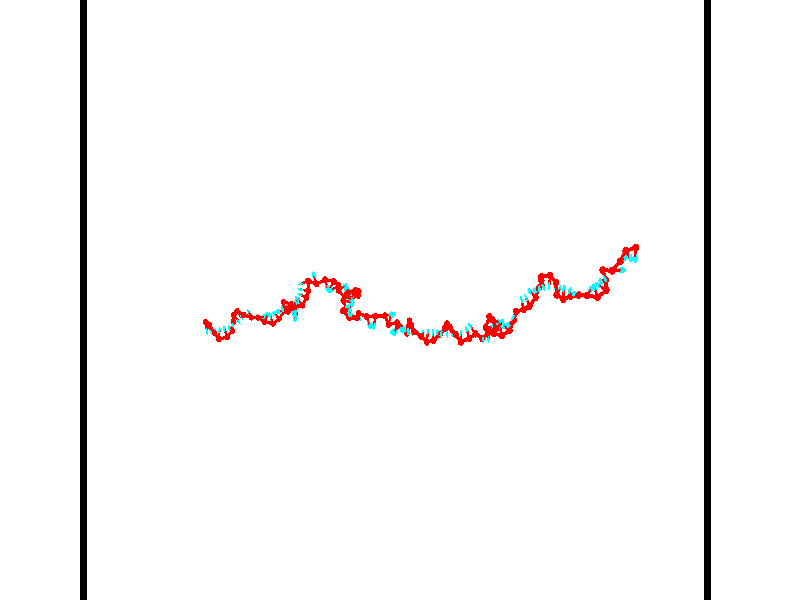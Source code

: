 // switches for output
#declare DRAW_BASES = 1; // possible values are 0, 1; only relevant for DNA ribbons
#declare DRAW_BASES_TYPE = 3; // possible values are 1, 2, 3; only relevant for DNA ribbons
#declare DRAW_FOG = 0; // set to 1 to enable fog

#include "colors.inc"

#include "transforms.inc"
background { rgb <1, 1, 1>}

#default {
   normal{
       ripples 0.25
       frequency 0.20
       turbulence 0.2
       lambda 5
   }
	finish {
		phong 0.1
		phong_size 40.
	}
}

// original window dimensions: 1024x640


// camera settings

camera {
	sky <-0, 1, 0>
	up <-0, 1, 0>
	right 1.6 * <0.99995, 0, 0.00999983>
	location <54.4867, 55, 106.329>
	look_at <55, 55, 55.0001>
	direction <0.513302, 0, -51.3289>
	angle 67.0682
}


# declare cpy_camera_pos = <54.4867, 55, 106.329>;
# if (DRAW_FOG = 1)
fog {
	fog_type 2
	up vnormalize(cpy_camera_pos)
	color rgbt<1,1,1,0.3>
	distance 1e-5
	fog_alt 3e-3
	fog_offset 88
}
# end


// LIGHTS

# declare lum = 6;
global_settings {
	ambient_light rgb lum * <0.05, 0.05, 0.05>
	max_trace_level 15
}# declare cpy_direct_light_amount = 0.25;
light_source
{	1000 * <-0.98995, -1, 1.00995>,
	rgb lum * cpy_direct_light_amount
	parallel
}

light_source
{	1000 * <0.98995, 1, -1.00995>,
	rgb lum * cpy_direct_light_amount
	parallel
}

// strand 0

// nucleotide -1

// particle -1
sphere {
	<36.835167, 53.270679, 49.525928> 0.250000
	pigment { color rgbt <1,0,0,0> }
	no_shadow
}
cylinder {
	<36.885628, 52.874054, 49.513966>,  <36.915905, 52.636078, 49.506786>, 0.100000
	pigment { color rgbt <1,0,0,0> }
	no_shadow
}
cylinder {
	<36.885628, 52.874054, 49.513966>,  <36.835167, 53.270679, 49.525928>, 0.100000
	pigment { color rgbt <1,0,0,0> }
	no_shadow
}

// particle -1
sphere {
	<36.885628, 52.874054, 49.513966> 0.100000
	pigment { color rgbt <1,0,0,0> }
	no_shadow
}
sphere {
	0, 1
	scale<0.080000,0.200000,0.300000>
	matrix <0.985698, 0.128686, -0.108809,
		0.111740, -0.015757, 0.993613,
		0.126149, -0.991560, -0.029911,
		36.923473, 52.576588, 49.504993>
	pigment { color rgbt <0,1,1,0> }
	no_shadow
}
cylinder {
	<37.327923, 53.032539, 50.067009>,  <36.835167, 53.270679, 49.525928>, 0.130000
	pigment { color rgbt <1,0,0,0> }
	no_shadow
}

// nucleotide -1

// particle -1
sphere {
	<37.327923, 53.032539, 50.067009> 0.250000
	pigment { color rgbt <1,0,0,0> }
	no_shadow
}
cylinder {
	<37.326283, 52.771484, 49.763947>,  <37.325298, 52.614849, 49.582108>, 0.100000
	pigment { color rgbt <1,0,0,0> }
	no_shadow
}
cylinder {
	<37.326283, 52.771484, 49.763947>,  <37.327923, 53.032539, 50.067009>, 0.100000
	pigment { color rgbt <1,0,0,0> }
	no_shadow
}

// particle -1
sphere {
	<37.326283, 52.771484, 49.763947> 0.100000
	pigment { color rgbt <1,0,0,0> }
	no_shadow
}
sphere {
	0, 1
	scale<0.080000,0.200000,0.300000>
	matrix <0.991107, 0.098123, -0.089883,
		0.133005, -0.751286, 0.646435,
		-0.004098, -0.652641, -0.757656,
		37.325054, 52.575691, 49.536648>
	pigment { color rgbt <0,1,1,0> }
	no_shadow
}
cylinder {
	<37.846058, 52.449181, 50.215832>,  <37.327923, 53.032539, 50.067009>, 0.130000
	pigment { color rgbt <1,0,0,0> }
	no_shadow
}

// nucleotide -1

// particle -1
sphere {
	<37.846058, 52.449181, 50.215832> 0.250000
	pigment { color rgbt <1,0,0,0> }
	no_shadow
}
cylinder {
	<37.780994, 52.532593, 49.830074>,  <37.741959, 52.582638, 49.598618>, 0.100000
	pigment { color rgbt <1,0,0,0> }
	no_shadow
}
cylinder {
	<37.780994, 52.532593, 49.830074>,  <37.846058, 52.449181, 50.215832>, 0.100000
	pigment { color rgbt <1,0,0,0> }
	no_shadow
}

// particle -1
sphere {
	<37.780994, 52.532593, 49.830074> 0.100000
	pigment { color rgbt <1,0,0,0> }
	no_shadow
}
sphere {
	0, 1
	scale<0.080000,0.200000,0.300000>
	matrix <0.979159, 0.154590, -0.131718,
		0.121620, -0.965722, -0.229325,
		-0.162654, 0.208527, -0.964396,
		37.732197, 52.595150, 49.540756>
	pigment { color rgbt <0,1,1,0> }
	no_shadow
}
cylinder {
	<38.123257, 51.953354, 49.744377>,  <37.846058, 52.449181, 50.215832>, 0.130000
	pigment { color rgbt <1,0,0,0> }
	no_shadow
}

// nucleotide -1

// particle -1
sphere {
	<38.123257, 51.953354, 49.744377> 0.250000
	pigment { color rgbt <1,0,0,0> }
	no_shadow
}
cylinder {
	<38.119766, 52.332161, 49.615952>,  <38.117672, 52.559444, 49.538895>, 0.100000
	pigment { color rgbt <1,0,0,0> }
	no_shadow
}
cylinder {
	<38.119766, 52.332161, 49.615952>,  <38.123257, 51.953354, 49.744377>, 0.100000
	pigment { color rgbt <1,0,0,0> }
	no_shadow
}

// particle -1
sphere {
	<38.119766, 52.332161, 49.615952> 0.100000
	pigment { color rgbt <1,0,0,0> }
	no_shadow
}
sphere {
	0, 1
	scale<0.080000,0.200000,0.300000>
	matrix <0.997483, 0.030838, 0.063854,
		0.070372, -0.319700, -0.944902,
		-0.008725, 0.947017, -0.321065,
		38.117149, 52.616264, 49.519630>
	pigment { color rgbt <0,1,1,0> }
	no_shadow
}
cylinder {
	<38.763233, 52.090805, 49.242641>,  <38.123257, 51.953354, 49.744377>, 0.130000
	pigment { color rgbt <1,0,0,0> }
	no_shadow
}

// nucleotide -1

// particle -1
sphere {
	<38.763233, 52.090805, 49.242641> 0.250000
	pigment { color rgbt <1,0,0,0> }
	no_shadow
}
cylinder {
	<38.649143, 52.452450, 49.369904>,  <38.580688, 52.669437, 49.446262>, 0.100000
	pigment { color rgbt <1,0,0,0> }
	no_shadow
}
cylinder {
	<38.649143, 52.452450, 49.369904>,  <38.763233, 52.090805, 49.242641>, 0.100000
	pigment { color rgbt <1,0,0,0> }
	no_shadow
}

// particle -1
sphere {
	<38.649143, 52.452450, 49.369904> 0.100000
	pigment { color rgbt <1,0,0,0> }
	no_shadow
}
sphere {
	0, 1
	scale<0.080000,0.200000,0.300000>
	matrix <0.958007, 0.258694, 0.123692,
		0.029527, 0.340077, -0.939934,
		-0.285220, 0.904116, 0.318157,
		38.563576, 52.723686, 49.465351>
	pigment { color rgbt <0,1,1,0> }
	no_shadow
}
cylinder {
	<39.128365, 52.572433, 48.794041>,  <38.763233, 52.090805, 49.242641>, 0.130000
	pigment { color rgbt <1,0,0,0> }
	no_shadow
}

// nucleotide -1

// particle -1
sphere {
	<39.128365, 52.572433, 48.794041> 0.250000
	pigment { color rgbt <1,0,0,0> }
	no_shadow
}
cylinder {
	<39.064335, 52.704018, 49.166313>,  <39.025917, 52.782967, 49.389675>, 0.100000
	pigment { color rgbt <1,0,0,0> }
	no_shadow
}
cylinder {
	<39.064335, 52.704018, 49.166313>,  <39.128365, 52.572433, 48.794041>, 0.100000
	pigment { color rgbt <1,0,0,0> }
	no_shadow
}

// particle -1
sphere {
	<39.064335, 52.704018, 49.166313> 0.100000
	pigment { color rgbt <1,0,0,0> }
	no_shadow
}
sphere {
	0, 1
	scale<0.080000,0.200000,0.300000>
	matrix <0.984711, 0.118837, 0.127363,
		-0.068702, 0.936837, -0.342951,
		-0.160074, 0.328958, 0.930679,
		39.016312, 52.802704, 49.445518>
	pigment { color rgbt <0,1,1,0> }
	no_shadow
}
cylinder {
	<39.211887, 53.287453, 48.756191>,  <39.128365, 52.572433, 48.794041>, 0.130000
	pigment { color rgbt <1,0,0,0> }
	no_shadow
}

// nucleotide -1

// particle -1
sphere {
	<39.211887, 53.287453, 48.756191> 0.250000
	pigment { color rgbt <1,0,0,0> }
	no_shadow
}
cylinder {
	<39.297413, 53.107899, 49.103245>,  <39.348728, 53.000168, 49.311478>, 0.100000
	pigment { color rgbt <1,0,0,0> }
	no_shadow
}
cylinder {
	<39.297413, 53.107899, 49.103245>,  <39.211887, 53.287453, 48.756191>, 0.100000
	pigment { color rgbt <1,0,0,0> }
	no_shadow
}

// particle -1
sphere {
	<39.297413, 53.107899, 49.103245> 0.100000
	pigment { color rgbt <1,0,0,0> }
	no_shadow
}
sphere {
	0, 1
	scale<0.080000,0.200000,0.300000>
	matrix <0.924535, 0.379806, -0.031341,
		-0.315464, 0.808857, 0.496218,
		0.213817, -0.448884, 0.867632,
		39.361557, 52.973232, 49.363533>
	pigment { color rgbt <0,1,1,0> }
	no_shadow
}
cylinder {
	<39.350937, 53.827583, 49.112900>,  <39.211887, 53.287453, 48.756191>, 0.130000
	pigment { color rgbt <1,0,0,0> }
	no_shadow
}

// nucleotide -1

// particle -1
sphere {
	<39.350937, 53.827583, 49.112900> 0.250000
	pigment { color rgbt <1,0,0,0> }
	no_shadow
}
cylinder {
	<39.622261, 53.543365, 49.187752>,  <39.785057, 53.372833, 49.232662>, 0.100000
	pigment { color rgbt <1,0,0,0> }
	no_shadow
}
cylinder {
	<39.622261, 53.543365, 49.187752>,  <39.350937, 53.827583, 49.112900>, 0.100000
	pigment { color rgbt <1,0,0,0> }
	no_shadow
}

// particle -1
sphere {
	<39.622261, 53.543365, 49.187752> 0.100000
	pigment { color rgbt <1,0,0,0> }
	no_shadow
}
sphere {
	0, 1
	scale<0.080000,0.200000,0.300000>
	matrix <0.724014, 0.602918, -0.335101,
		0.125282, 0.362787, 0.923412,
		0.678312, -0.710546, 0.187128,
		39.825756, 53.330200, 49.243889>
	pigment { color rgbt <0,1,1,0> }
	no_shadow
}
cylinder {
	<39.798550, 54.120419, 49.645271>,  <39.350937, 53.827583, 49.112900>, 0.130000
	pigment { color rgbt <1,0,0,0> }
	no_shadow
}

// nucleotide -1

// particle -1
sphere {
	<39.798550, 54.120419, 49.645271> 0.250000
	pigment { color rgbt <1,0,0,0> }
	no_shadow
}
cylinder {
	<39.959156, 53.853420, 49.394440>,  <40.055519, 53.693222, 49.243942>, 0.100000
	pigment { color rgbt <1,0,0,0> }
	no_shadow
}
cylinder {
	<39.959156, 53.853420, 49.394440>,  <39.798550, 54.120419, 49.645271>, 0.100000
	pigment { color rgbt <1,0,0,0> }
	no_shadow
}

// particle -1
sphere {
	<39.959156, 53.853420, 49.394440> 0.100000
	pigment { color rgbt <1,0,0,0> }
	no_shadow
}
sphere {
	0, 1
	scale<0.080000,0.200000,0.300000>
	matrix <0.770311, 0.616486, -0.162991,
		0.495382, -0.417602, 0.761712,
		0.401520, -0.667498, -0.627079,
		40.079613, 53.653172, 49.206314>
	pigment { color rgbt <0,1,1,0> }
	no_shadow
}
cylinder {
	<40.481785, 53.843842, 49.871426>,  <39.798550, 54.120419, 49.645271>, 0.130000
	pigment { color rgbt <1,0,0,0> }
	no_shadow
}

// nucleotide -1

// particle -1
sphere {
	<40.481785, 53.843842, 49.871426> 0.250000
	pigment { color rgbt <1,0,0,0> }
	no_shadow
}
cylinder {
	<40.420277, 53.883755, 49.478203>,  <40.383373, 53.907703, 49.242268>, 0.100000
	pigment { color rgbt <1,0,0,0> }
	no_shadow
}
cylinder {
	<40.420277, 53.883755, 49.478203>,  <40.481785, 53.843842, 49.871426>, 0.100000
	pigment { color rgbt <1,0,0,0> }
	no_shadow
}

// particle -1
sphere {
	<40.420277, 53.883755, 49.478203> 0.100000
	pigment { color rgbt <1,0,0,0> }
	no_shadow
}
sphere {
	0, 1
	scale<0.080000,0.200000,0.300000>
	matrix <0.772059, 0.633034, -0.056514,
		0.616669, -0.767667, -0.174378,
		-0.153771, 0.099780, -0.983056,
		40.374146, 53.913689, 49.183285>
	pigment { color rgbt <0,1,1,0> }
	no_shadow
}
cylinder {
	<41.071079, 53.634239, 49.438416>,  <40.481785, 53.843842, 49.871426>, 0.130000
	pigment { color rgbt <1,0,0,0> }
	no_shadow
}

// nucleotide -1

// particle -1
sphere {
	<41.071079, 53.634239, 49.438416> 0.250000
	pigment { color rgbt <1,0,0,0> }
	no_shadow
}
cylinder {
	<40.859169, 53.906723, 49.236313>,  <40.732021, 54.070213, 49.115051>, 0.100000
	pigment { color rgbt <1,0,0,0> }
	no_shadow
}
cylinder {
	<40.859169, 53.906723, 49.236313>,  <41.071079, 53.634239, 49.438416>, 0.100000
	pigment { color rgbt <1,0,0,0> }
	no_shadow
}

// particle -1
sphere {
	<40.859169, 53.906723, 49.236313> 0.100000
	pigment { color rgbt <1,0,0,0> }
	no_shadow
}
sphere {
	0, 1
	scale<0.080000,0.200000,0.300000>
	matrix <0.828449, 0.543246, -0.136221,
		0.181684, -0.490749, -0.852148,
		-0.529776, 0.681212, -0.505259,
		40.700237, 54.111088, 49.084736>
	pigment { color rgbt <0,1,1,0> }
	no_shadow
}
cylinder {
	<41.576675, 53.607388, 48.918423>,  <41.071079, 53.634239, 49.438416>, 0.130000
	pigment { color rgbt <1,0,0,0> }
	no_shadow
}

// nucleotide -1

// particle -1
sphere {
	<41.576675, 53.607388, 48.918423> 0.250000
	pigment { color rgbt <1,0,0,0> }
	no_shadow
}
cylinder {
	<41.825653, 53.639442, 48.607002>,  <41.975040, 53.658676, 48.420151>, 0.100000
	pigment { color rgbt <1,0,0,0> }
	no_shadow
}
cylinder {
	<41.825653, 53.639442, 48.607002>,  <41.576675, 53.607388, 48.918423>, 0.100000
	pigment { color rgbt <1,0,0,0> }
	no_shadow
}

// particle -1
sphere {
	<41.825653, 53.639442, 48.607002> 0.100000
	pigment { color rgbt <1,0,0,0> }
	no_shadow
}
sphere {
	0, 1
	scale<0.080000,0.200000,0.300000>
	matrix <0.739315, 0.266256, 0.618482,
		0.256846, -0.960567, 0.106497,
		0.622449, 0.080120, -0.778548,
		42.012386, 53.663483, 48.373436>
	pigment { color rgbt <0,1,1,0> }
	no_shadow
}
cylinder {
	<42.233444, 53.275452, 49.034805>,  <41.576675, 53.607388, 48.918423>, 0.130000
	pigment { color rgbt <1,0,0,0> }
	no_shadow
}

// nucleotide -1

// particle -1
sphere {
	<42.233444, 53.275452, 49.034805> 0.250000
	pigment { color rgbt <1,0,0,0> }
	no_shadow
}
cylinder {
	<42.299072, 53.563801, 48.765461>,  <42.338448, 53.736813, 48.603855>, 0.100000
	pigment { color rgbt <1,0,0,0> }
	no_shadow
}
cylinder {
	<42.299072, 53.563801, 48.765461>,  <42.233444, 53.275452, 49.034805>, 0.100000
	pigment { color rgbt <1,0,0,0> }
	no_shadow
}

// particle -1
sphere {
	<42.299072, 53.563801, 48.765461> 0.100000
	pigment { color rgbt <1,0,0,0> }
	no_shadow
}
sphere {
	0, 1
	scale<0.080000,0.200000,0.300000>
	matrix <0.746732, 0.355277, 0.562290,
		0.644572, -0.595076, -0.480012,
		0.164068, 0.720876, -0.673364,
		42.348293, 53.780064, 48.563454>
	pigment { color rgbt <0,1,1,0> }
	no_shadow
}
cylinder {
	<42.950699, 53.120602, 48.641869>,  <42.233444, 53.275452, 49.034805>, 0.130000
	pigment { color rgbt <1,0,0,0> }
	no_shadow
}

// nucleotide -1

// particle -1
sphere {
	<42.950699, 53.120602, 48.641869> 0.250000
	pigment { color rgbt <1,0,0,0> }
	no_shadow
}
cylinder {
	<42.816006, 53.493023, 48.698093>,  <42.735191, 53.716476, 48.731831>, 0.100000
	pigment { color rgbt <1,0,0,0> }
	no_shadow
}
cylinder {
	<42.816006, 53.493023, 48.698093>,  <42.950699, 53.120602, 48.641869>, 0.100000
	pigment { color rgbt <1,0,0,0> }
	no_shadow
}

// particle -1
sphere {
	<42.816006, 53.493023, 48.698093> 0.100000
	pigment { color rgbt <1,0,0,0> }
	no_shadow
}
sphere {
	0, 1
	scale<0.080000,0.200000,0.300000>
	matrix <0.864272, 0.246367, 0.438563,
		0.373694, 0.269164, -0.887639,
		-0.336730, 0.931050, 0.140565,
		42.714985, 53.772339, 48.740265>
	pigment { color rgbt <0,1,1,0> }
	no_shadow
}
cylinder {
	<43.493179, 53.502563, 48.409561>,  <42.950699, 53.120602, 48.641869>, 0.130000
	pigment { color rgbt <1,0,0,0> }
	no_shadow
}

// nucleotide -1

// particle -1
sphere {
	<43.493179, 53.502563, 48.409561> 0.250000
	pigment { color rgbt <1,0,0,0> }
	no_shadow
}
cylinder {
	<43.291080, 53.728798, 48.670280>,  <43.169819, 53.864536, 48.826714>, 0.100000
	pigment { color rgbt <1,0,0,0> }
	no_shadow
}
cylinder {
	<43.291080, 53.728798, 48.670280>,  <43.493179, 53.502563, 48.409561>, 0.100000
	pigment { color rgbt <1,0,0,0> }
	no_shadow
}

// particle -1
sphere {
	<43.291080, 53.728798, 48.670280> 0.100000
	pigment { color rgbt <1,0,0,0> }
	no_shadow
}
sphere {
	0, 1
	scale<0.080000,0.200000,0.300000>
	matrix <0.854262, 0.220746, 0.470646,
		0.122308, 0.794599, -0.594687,
		-0.505250, 0.565582, 0.651797,
		43.139507, 53.898472, 48.865818>
	pigment { color rgbt <0,1,1,0> }
	no_shadow
}
cylinder {
	<44.026917, 54.155987, 48.526031>,  <43.493179, 53.502563, 48.409561>, 0.130000
	pigment { color rgbt <1,0,0,0> }
	no_shadow
}

// nucleotide -1

// particle -1
sphere {
	<44.026917, 54.155987, 48.526031> 0.250000
	pigment { color rgbt <1,0,0,0> }
	no_shadow
}
cylinder {
	<43.771374, 54.117981, 48.831406>,  <43.618046, 54.095177, 49.014629>, 0.100000
	pigment { color rgbt <1,0,0,0> }
	no_shadow
}
cylinder {
	<43.771374, 54.117981, 48.831406>,  <44.026917, 54.155987, 48.526031>, 0.100000
	pigment { color rgbt <1,0,0,0> }
	no_shadow
}

// particle -1
sphere {
	<43.771374, 54.117981, 48.831406> 0.100000
	pigment { color rgbt <1,0,0,0> }
	no_shadow
}
sphere {
	0, 1
	scale<0.080000,0.200000,0.300000>
	matrix <0.694948, 0.354404, 0.625656,
		-0.330009, 0.930253, -0.160387,
		-0.638860, -0.095011, 0.763434,
		43.579716, 54.089478, 49.060436>
	pigment { color rgbt <0,1,1,0> }
	no_shadow
}
cylinder {
	<43.980827, 54.841366, 48.834286>,  <44.026917, 54.155987, 48.526031>, 0.130000
	pigment { color rgbt <1,0,0,0> }
	no_shadow
}

// nucleotide -1

// particle -1
sphere {
	<43.980827, 54.841366, 48.834286> 0.250000
	pigment { color rgbt <1,0,0,0> }
	no_shadow
}
cylinder {
	<43.980663, 54.529171, 49.084354>,  <43.980564, 54.341854, 49.234394>, 0.100000
	pigment { color rgbt <1,0,0,0> }
	no_shadow
}
cylinder {
	<43.980663, 54.529171, 49.084354>,  <43.980827, 54.841366, 48.834286>, 0.100000
	pigment { color rgbt <1,0,0,0> }
	no_shadow
}

// particle -1
sphere {
	<43.980663, 54.529171, 49.084354> 0.100000
	pigment { color rgbt <1,0,0,0> }
	no_shadow
}
sphere {
	0, 1
	scale<0.080000,0.200000,0.300000>
	matrix <0.773004, 0.396363, 0.495339,
		-0.634401, 0.483463, 0.603158,
		-0.000409, -0.780487, 0.625172,
		43.980541, 54.295025, 49.271908>
	pigment { color rgbt <0,1,1,0> }
	no_shadow
}
cylinder {
	<44.743023, 54.679344, 48.789661>,  <43.980827, 54.841366, 48.834286>, 0.130000
	pigment { color rgbt <1,0,0,0> }
	no_shadow
}

// nucleotide -1

// particle -1
sphere {
	<44.743023, 54.679344, 48.789661> 0.250000
	pigment { color rgbt <1,0,0,0> }
	no_shadow
}
cylinder {
	<45.041245, 54.499634, 48.986557>,  <45.220177, 54.391808, 49.104694>, 0.100000
	pigment { color rgbt <1,0,0,0> }
	no_shadow
}
cylinder {
	<45.041245, 54.499634, 48.986557>,  <44.743023, 54.679344, 48.789661>, 0.100000
	pigment { color rgbt <1,0,0,0> }
	no_shadow
}

// particle -1
sphere {
	<45.041245, 54.499634, 48.986557> 0.100000
	pigment { color rgbt <1,0,0,0> }
	no_shadow
}
sphere {
	0, 1
	scale<0.080000,0.200000,0.300000>
	matrix <0.348726, 0.892412, 0.286342,
		-0.567923, -0.041828, 0.822018,
		0.745555, -0.449280, 0.492235,
		45.264912, 54.364849, 49.134228>
	pigment { color rgbt <0,1,1,0> }
	no_shadow
}
cylinder {
	<44.749660, 54.640705, 49.581547>,  <44.743023, 54.679344, 48.789661>, 0.130000
	pigment { color rgbt <1,0,0,0> }
	no_shadow
}

// nucleotide -1

// particle -1
sphere {
	<44.749660, 54.640705, 49.581547> 0.250000
	pigment { color rgbt <1,0,0,0> }
	no_shadow
}
cylinder {
	<45.104813, 54.708050, 49.410286>,  <45.317905, 54.748459, 49.307529>, 0.100000
	pigment { color rgbt <1,0,0,0> }
	no_shadow
}
cylinder {
	<45.104813, 54.708050, 49.410286>,  <44.749660, 54.640705, 49.581547>, 0.100000
	pigment { color rgbt <1,0,0,0> }
	no_shadow
}

// particle -1
sphere {
	<45.104813, 54.708050, 49.410286> 0.100000
	pigment { color rgbt <1,0,0,0> }
	no_shadow
}
sphere {
	0, 1
	scale<0.080000,0.200000,0.300000>
	matrix <0.024321, 0.912152, 0.409131,
		0.459423, -0.373674, 0.805791,
		0.887885, 0.168366, -0.428151,
		45.371178, 54.758560, 49.281841>
	pigment { color rgbt <0,1,1,0> }
	no_shadow
}
cylinder {
	<45.268444, 54.670326, 50.042206>,  <44.749660, 54.640705, 49.581547>, 0.130000
	pigment { color rgbt <1,0,0,0> }
	no_shadow
}

// nucleotide -1

// particle -1
sphere {
	<45.268444, 54.670326, 50.042206> 0.250000
	pigment { color rgbt <1,0,0,0> }
	no_shadow
}
cylinder {
	<45.356300, 54.899750, 49.726540>,  <45.409012, 55.037403, 49.537140>, 0.100000
	pigment { color rgbt <1,0,0,0> }
	no_shadow
}
cylinder {
	<45.356300, 54.899750, 49.726540>,  <45.268444, 54.670326, 50.042206>, 0.100000
	pigment { color rgbt <1,0,0,0> }
	no_shadow
}

// particle -1
sphere {
	<45.356300, 54.899750, 49.726540> 0.100000
	pigment { color rgbt <1,0,0,0> }
	no_shadow
}
sphere {
	0, 1
	scale<0.080000,0.200000,0.300000>
	matrix <0.040665, 0.802836, 0.594811,
		0.974734, -0.162734, 0.153008,
		0.219637, 0.573560, -0.789169,
		45.422192, 55.071819, 49.489788>
	pigment { color rgbt <0,1,1,0> }
	no_shadow
}
cylinder {
	<45.353306, 53.937450, 50.391212>,  <45.268444, 54.670326, 50.042206>, 0.130000
	pigment { color rgbt <1,0,0,0> }
	no_shadow
}

// nucleotide -1

// particle -1
sphere {
	<45.353306, 53.937450, 50.391212> 0.250000
	pigment { color rgbt <1,0,0,0> }
	no_shadow
}
cylinder {
	<45.403748, 53.695671, 50.705853>,  <45.434013, 53.550602, 50.894634>, 0.100000
	pigment { color rgbt <1,0,0,0> }
	no_shadow
}
cylinder {
	<45.403748, 53.695671, 50.705853>,  <45.353306, 53.937450, 50.391212>, 0.100000
	pigment { color rgbt <1,0,0,0> }
	no_shadow
}

// particle -1
sphere {
	<45.403748, 53.695671, 50.705853> 0.100000
	pigment { color rgbt <1,0,0,0> }
	no_shadow
}
sphere {
	0, 1
	scale<0.080000,0.200000,0.300000>
	matrix <0.018707, 0.794235, 0.607323,
		-0.991840, -0.061871, 0.111465,
		0.126105, -0.604453, 0.786597,
		45.441578, 53.514336, 50.941830>
	pigment { color rgbt <0,1,1,0> }
	no_shadow
}
cylinder {
	<44.975773, 54.341545, 50.865482>,  <45.353306, 53.937450, 50.391212>, 0.130000
	pigment { color rgbt <1,0,0,0> }
	no_shadow
}

// nucleotide -1

// particle -1
sphere {
	<44.975773, 54.341545, 50.865482> 0.250000
	pigment { color rgbt <1,0,0,0> }
	no_shadow
}
cylinder {
	<45.225136, 54.082199, 51.040287>,  <45.374756, 53.926590, 51.145172>, 0.100000
	pigment { color rgbt <1,0,0,0> }
	no_shadow
}
cylinder {
	<45.225136, 54.082199, 51.040287>,  <44.975773, 54.341545, 50.865482>, 0.100000
	pigment { color rgbt <1,0,0,0> }
	no_shadow
}

// particle -1
sphere {
	<45.225136, 54.082199, 51.040287> 0.100000
	pigment { color rgbt <1,0,0,0> }
	no_shadow
}
sphere {
	0, 1
	scale<0.080000,0.200000,0.300000>
	matrix <0.152693, 0.649107, 0.745215,
		-0.766841, -0.397845, 0.503661,
		0.623410, -0.648367, 0.437014,
		45.412159, 53.887688, 51.171391>
	pigment { color rgbt <0,1,1,0> }
	no_shadow
}
cylinder {
	<44.744072, 54.339993, 51.546337>,  <44.975773, 54.341545, 50.865482>, 0.130000
	pigment { color rgbt <1,0,0,0> }
	no_shadow
}

// nucleotide -1

// particle -1
sphere {
	<44.744072, 54.339993, 51.546337> 0.250000
	pigment { color rgbt <1,0,0,0> }
	no_shadow
}
cylinder {
	<45.127106, 54.233349, 51.502609>,  <45.356926, 54.169365, 51.476372>, 0.100000
	pigment { color rgbt <1,0,0,0> }
	no_shadow
}
cylinder {
	<45.127106, 54.233349, 51.502609>,  <44.744072, 54.339993, 51.546337>, 0.100000
	pigment { color rgbt <1,0,0,0> }
	no_shadow
}

// particle -1
sphere {
	<45.127106, 54.233349, 51.502609> 0.100000
	pigment { color rgbt <1,0,0,0> }
	no_shadow
}
sphere {
	0, 1
	scale<0.080000,0.200000,0.300000>
	matrix <0.271704, 0.709095, 0.650662,
		-0.095949, -0.652768, 0.751457,
		0.957586, -0.266605, -0.109323,
		45.414383, 54.153366, 51.469810>
	pigment { color rgbt <0,1,1,0> }
	no_shadow
}
cylinder {
	<44.975262, 54.146408, 52.046806>,  <44.744072, 54.339993, 51.546337>, 0.130000
	pigment { color rgbt <1,0,0,0> }
	no_shadow
}

// nucleotide -1

// particle -1
sphere {
	<44.975262, 54.146408, 52.046806> 0.250000
	pigment { color rgbt <1,0,0,0> }
	no_shadow
}
cylinder {
	<45.278484, 54.310089, 51.843670>,  <45.460419, 54.408298, 51.721786>, 0.100000
	pigment { color rgbt <1,0,0,0> }
	no_shadow
}
cylinder {
	<45.278484, 54.310089, 51.843670>,  <44.975262, 54.146408, 52.046806>, 0.100000
	pigment { color rgbt <1,0,0,0> }
	no_shadow
}

// particle -1
sphere {
	<45.278484, 54.310089, 51.843670> 0.100000
	pigment { color rgbt <1,0,0,0> }
	no_shadow
}
sphere {
	0, 1
	scale<0.080000,0.200000,0.300000>
	matrix <-0.056177, 0.816747, 0.574254,
		0.649765, -0.406788, 0.642129,
		0.758057, 0.409203, -0.507841,
		45.505901, 54.432850, 51.691319>
	pigment { color rgbt <0,1,1,0> }
	no_shadow
}
cylinder {
	<45.482815, 54.447384, 52.487125>,  <44.975262, 54.146408, 52.046806>, 0.130000
	pigment { color rgbt <1,0,0,0> }
	no_shadow
}

// nucleotide -1

// particle -1
sphere {
	<45.482815, 54.447384, 52.487125> 0.250000
	pigment { color rgbt <1,0,0,0> }
	no_shadow
}
cylinder {
	<45.548515, 54.626202, 52.135403>,  <45.587936, 54.733494, 51.924370>, 0.100000
	pigment { color rgbt <1,0,0,0> }
	no_shadow
}
cylinder {
	<45.548515, 54.626202, 52.135403>,  <45.482815, 54.447384, 52.487125>, 0.100000
	pigment { color rgbt <1,0,0,0> }
	no_shadow
}

// particle -1
sphere {
	<45.548515, 54.626202, 52.135403> 0.100000
	pigment { color rgbt <1,0,0,0> }
	no_shadow
}
sphere {
	0, 1
	scale<0.080000,0.200000,0.300000>
	matrix <0.281163, 0.833214, 0.476133,
		0.945499, -0.325433, 0.011164,
		0.164251, 0.447044, -0.879302,
		45.597790, 54.760315, 51.871613>
	pigment { color rgbt <0,1,1,0> }
	no_shadow
}
cylinder {
	<46.305065, 54.611347, 52.247150>,  <45.482815, 54.447384, 52.487125>, 0.130000
	pigment { color rgbt <1,0,0,0> }
	no_shadow
}

// nucleotide -1

// particle -1
sphere {
	<46.305065, 54.611347, 52.247150> 0.250000
	pigment { color rgbt <1,0,0,0> }
	no_shadow
}
cylinder {
	<46.029713, 54.877136, 52.130798>,  <45.864502, 55.036610, 52.060986>, 0.100000
	pigment { color rgbt <1,0,0,0> }
	no_shadow
}
cylinder {
	<46.029713, 54.877136, 52.130798>,  <46.305065, 54.611347, 52.247150>, 0.100000
	pigment { color rgbt <1,0,0,0> }
	no_shadow
}

// particle -1
sphere {
	<46.029713, 54.877136, 52.130798> 0.100000
	pigment { color rgbt <1,0,0,0> }
	no_shadow
}
sphere {
	0, 1
	scale<0.080000,0.200000,0.300000>
	matrix <0.510719, 0.728774, 0.456130,
		0.515073, 0.165431, -0.841031,
		-0.688379, 0.664471, -0.290883,
		45.823200, 55.076477, 52.043533>
	pigment { color rgbt <0,1,1,0> }
	no_shadow
}
cylinder {
	<46.696606, 55.178585, 52.523746>,  <46.305065, 54.611347, 52.247150>, 0.130000
	pigment { color rgbt <1,0,0,0> }
	no_shadow
}

// nucleotide -1

// particle -1
sphere {
	<46.696606, 55.178585, 52.523746> 0.250000
	pigment { color rgbt <1,0,0,0> }
	no_shadow
}
cylinder {
	<46.352276, 55.312744, 52.370651>,  <46.145676, 55.393238, 52.278793>, 0.100000
	pigment { color rgbt <1,0,0,0> }
	no_shadow
}
cylinder {
	<46.352276, 55.312744, 52.370651>,  <46.696606, 55.178585, 52.523746>, 0.100000
	pigment { color rgbt <1,0,0,0> }
	no_shadow
}

// particle -1
sphere {
	<46.352276, 55.312744, 52.370651> 0.100000
	pigment { color rgbt <1,0,0,0> }
	no_shadow
}
sphere {
	0, 1
	scale<0.080000,0.200000,0.300000>
	matrix <0.204841, 0.916837, 0.342711,
		0.465850, 0.216614, -0.857940,
		-0.860827, 0.335393, -0.382737,
		46.094028, 55.413361, 52.255829>
	pigment { color rgbt <0,1,1,0> }
	no_shadow
}
cylinder {
	<46.783852, 55.684685, 52.008411>,  <46.696606, 55.178585, 52.523746>, 0.130000
	pigment { color rgbt <1,0,0,0> }
	no_shadow
}

// nucleotide -1

// particle -1
sphere {
	<46.783852, 55.684685, 52.008411> 0.250000
	pigment { color rgbt <1,0,0,0> }
	no_shadow
}
cylinder {
	<46.426414, 55.735374, 52.180656>,  <46.211952, 55.765789, 52.284004>, 0.100000
	pigment { color rgbt <1,0,0,0> }
	no_shadow
}
cylinder {
	<46.426414, 55.735374, 52.180656>,  <46.783852, 55.684685, 52.008411>, 0.100000
	pigment { color rgbt <1,0,0,0> }
	no_shadow
}

// particle -1
sphere {
	<46.426414, 55.735374, 52.180656> 0.100000
	pigment { color rgbt <1,0,0,0> }
	no_shadow
}
sphere {
	0, 1
	scale<0.080000,0.200000,0.300000>
	matrix <0.241396, 0.944460, 0.222986,
		-0.378441, 0.303208, -0.874555,
		-0.893594, 0.126727, 0.430616,
		46.158337, 55.773392, 52.309841>
	pigment { color rgbt <0,1,1,0> }
	no_shadow
}
cylinder {
	<46.774414, 56.422142, 52.095985>,  <46.783852, 55.684685, 52.008411>, 0.130000
	pigment { color rgbt <1,0,0,0> }
	no_shadow
}

// nucleotide -1

// particle -1
sphere {
	<46.774414, 56.422142, 52.095985> 0.250000
	pigment { color rgbt <1,0,0,0> }
	no_shadow
}
cylinder {
	<46.413605, 56.296173, 52.214092>,  <46.197121, 56.220592, 52.284954>, 0.100000
	pigment { color rgbt <1,0,0,0> }
	no_shadow
}
cylinder {
	<46.413605, 56.296173, 52.214092>,  <46.774414, 56.422142, 52.095985>, 0.100000
	pigment { color rgbt <1,0,0,0> }
	no_shadow
}

// particle -1
sphere {
	<46.413605, 56.296173, 52.214092> 0.100000
	pigment { color rgbt <1,0,0,0> }
	no_shadow
}
sphere {
	0, 1
	scale<0.080000,0.200000,0.300000>
	matrix <-0.260113, 0.942360, 0.210471,
		-0.344527, 0.113048, -0.931945,
		-0.902021, -0.314924, 0.295263,
		46.142998, 56.201694, 52.302670>
	pigment { color rgbt <0,1,1,0> }
	no_shadow
}
cylinder {
	<47.558647, 56.191036, 52.185028>,  <46.774414, 56.422142, 52.095985>, 0.130000
	pigment { color rgbt <1,0,0,0> }
	no_shadow
}

// nucleotide -1

// particle -1
sphere {
	<47.558647, 56.191036, 52.185028> 0.250000
	pigment { color rgbt <1,0,0,0> }
	no_shadow
}
cylinder {
	<47.426197, 56.566078, 52.227470>,  <47.346725, 56.791103, 52.252934>, 0.100000
	pigment { color rgbt <1,0,0,0> }
	no_shadow
}
cylinder {
	<47.426197, 56.566078, 52.227470>,  <47.558647, 56.191036, 52.185028>, 0.100000
	pigment { color rgbt <1,0,0,0> }
	no_shadow
}

// particle -1
sphere {
	<47.426197, 56.566078, 52.227470> 0.100000
	pigment { color rgbt <1,0,0,0> }
	no_shadow
}
sphere {
	0, 1
	scale<0.080000,0.200000,0.300000>
	matrix <0.457006, 0.257733, -0.851304,
		-0.825531, -0.233400, -0.513832,
		-0.331126, 0.937602, 0.106101,
		47.326859, 56.847359, 52.259300>
	pigment { color rgbt <0,1,1,0> }
	no_shadow
}
cylinder {
	<48.336472, 56.507359, 52.348362>,  <47.558647, 56.191036, 52.185028>, 0.130000
	pigment { color rgbt <1,0,0,0> }
	no_shadow
}

// nucleotide -1

// particle -1
sphere {
	<48.336472, 56.507359, 52.348362> 0.250000
	pigment { color rgbt <1,0,0,0> }
	no_shadow
}
cylinder {
	<48.470692, 56.139889, 52.431728>,  <48.551224, 55.919407, 52.481750>, 0.100000
	pigment { color rgbt <1,0,0,0> }
	no_shadow
}
cylinder {
	<48.470692, 56.139889, 52.431728>,  <48.336472, 56.507359, 52.348362>, 0.100000
	pigment { color rgbt <1,0,0,0> }
	no_shadow
}

// particle -1
sphere {
	<48.470692, 56.139889, 52.431728> 0.100000
	pigment { color rgbt <1,0,0,0> }
	no_shadow
}
sphere {
	0, 1
	scale<0.080000,0.200000,0.300000>
	matrix <0.405149, -0.059000, -0.912345,
		0.850448, 0.390577, 0.352404,
		0.335549, -0.918678, 0.208418,
		48.571358, 55.864285, 52.494255>
	pigment { color rgbt <0,1,1,0> }
	no_shadow
}
cylinder {
	<49.120083, 56.393982, 52.312836>,  <48.336472, 56.507359, 52.348362>, 0.130000
	pigment { color rgbt <1,0,0,0> }
	no_shadow
}

// nucleotide -1

// particle -1
sphere {
	<49.120083, 56.393982, 52.312836> 0.250000
	pigment { color rgbt <1,0,0,0> }
	no_shadow
}
cylinder {
	<48.897789, 56.070038, 52.237698>,  <48.764412, 55.875671, 52.192616>, 0.100000
	pigment { color rgbt <1,0,0,0> }
	no_shadow
}
cylinder {
	<48.897789, 56.070038, 52.237698>,  <49.120083, 56.393982, 52.312836>, 0.100000
	pigment { color rgbt <1,0,0,0> }
	no_shadow
}

// particle -1
sphere {
	<48.897789, 56.070038, 52.237698> 0.100000
	pigment { color rgbt <1,0,0,0> }
	no_shadow
}
sphere {
	0, 1
	scale<0.080000,0.200000,0.300000>
	matrix <0.353833, -0.025947, -0.934948,
		0.752305, -0.586046, 0.300976,
		-0.555732, -0.809862, -0.187843,
		48.731068, 55.827080, 52.181343>
	pigment { color rgbt <0,1,1,0> }
	no_shadow
}
cylinder {
	<49.478951, 56.085590, 51.799843>,  <49.120083, 56.393982, 52.312836>, 0.130000
	pigment { color rgbt <1,0,0,0> }
	no_shadow
}

// nucleotide -1

// particle -1
sphere {
	<49.478951, 56.085590, 51.799843> 0.250000
	pigment { color rgbt <1,0,0,0> }
	no_shadow
}
cylinder {
	<49.123108, 55.902924, 51.802803>,  <48.909603, 55.793324, 51.804581>, 0.100000
	pigment { color rgbt <1,0,0,0> }
	no_shadow
}
cylinder {
	<49.123108, 55.902924, 51.802803>,  <49.478951, 56.085590, 51.799843>, 0.100000
	pigment { color rgbt <1,0,0,0> }
	no_shadow
}

// particle -1
sphere {
	<49.123108, 55.902924, 51.802803> 0.100000
	pigment { color rgbt <1,0,0,0> }
	no_shadow
}
sphere {
	0, 1
	scale<0.080000,0.200000,0.300000>
	matrix <-0.002713, -0.010922, -0.999937,
		0.456721, -0.889570, 0.008477,
		-0.889606, -0.456669, 0.007401,
		48.856228, 55.765923, 51.805023>
	pigment { color rgbt <0,1,1,0> }
	no_shadow
}
cylinder {
	<49.409565, 55.736179, 51.093857>,  <49.478951, 56.085590, 51.799843>, 0.130000
	pigment { color rgbt <1,0,0,0> }
	no_shadow
}

// nucleotide -1

// particle -1
sphere {
	<49.409565, 55.736179, 51.093857> 0.250000
	pigment { color rgbt <1,0,0,0> }
	no_shadow
}
cylinder {
	<49.718582, 55.940239, 50.942638>,  <49.903992, 56.062675, 50.851910>, 0.100000
	pigment { color rgbt <1,0,0,0> }
	no_shadow
}
cylinder {
	<49.718582, 55.940239, 50.942638>,  <49.409565, 55.736179, 51.093857>, 0.100000
	pigment { color rgbt <1,0,0,0> }
	no_shadow
}

// particle -1
sphere {
	<49.718582, 55.940239, 50.942638> 0.100000
	pigment { color rgbt <1,0,0,0> }
	no_shadow
}
sphere {
	0, 1
	scale<0.080000,0.200000,0.300000>
	matrix <0.628779, -0.531800, 0.567297,
		0.088366, -0.675968, -0.731614,
		0.772547, 0.510153, -0.378041,
		49.950348, 56.093285, 50.829227>
	pigment { color rgbt <0,1,1,0> }
	no_shadow
}
cylinder {
	<49.929874, 55.233067, 50.861103>,  <49.409565, 55.736179, 51.093857>, 0.130000
	pigment { color rgbt <1,0,0,0> }
	no_shadow
}

// nucleotide -1

// particle -1
sphere {
	<49.929874, 55.233067, 50.861103> 0.250000
	pigment { color rgbt <1,0,0,0> }
	no_shadow
}
cylinder {
	<50.049568, 55.587643, 51.002342>,  <50.121384, 55.800388, 51.087086>, 0.100000
	pigment { color rgbt <1,0,0,0> }
	no_shadow
}
cylinder {
	<50.049568, 55.587643, 51.002342>,  <49.929874, 55.233067, 50.861103>, 0.100000
	pigment { color rgbt <1,0,0,0> }
	no_shadow
}

// particle -1
sphere {
	<50.049568, 55.587643, 51.002342> 0.100000
	pigment { color rgbt <1,0,0,0> }
	no_shadow
}
sphere {
	0, 1
	scale<0.080000,0.200000,0.300000>
	matrix <0.463700, -0.458516, 0.758120,
		0.833930, -0.063125, -0.548248,
		0.299237, 0.886441, 0.353099,
		50.139339, 55.853577, 51.108273>
	pigment { color rgbt <0,1,1,0> }
	no_shadow
}
cylinder {
	<50.661308, 55.231171, 50.897690>,  <49.929874, 55.233067, 50.861103>, 0.130000
	pigment { color rgbt <1,0,0,0> }
	no_shadow
}

// nucleotide -1

// particle -1
sphere {
	<50.661308, 55.231171, 50.897690> 0.250000
	pigment { color rgbt <1,0,0,0> }
	no_shadow
}
cylinder {
	<50.516632, 55.470417, 51.183750>,  <50.429825, 55.613964, 51.355385>, 0.100000
	pigment { color rgbt <1,0,0,0> }
	no_shadow
}
cylinder {
	<50.516632, 55.470417, 51.183750>,  <50.661308, 55.231171, 50.897690>, 0.100000
	pigment { color rgbt <1,0,0,0> }
	no_shadow
}

// particle -1
sphere {
	<50.516632, 55.470417, 51.183750> 0.100000
	pigment { color rgbt <1,0,0,0> }
	no_shadow
}
sphere {
	0, 1
	scale<0.080000,0.200000,0.300000>
	matrix <0.533930, -0.495934, 0.684813,
		0.764262, 0.629533, -0.139973,
		-0.361694, 0.598112, 0.715150,
		50.408123, 55.649849, 51.398296>
	pigment { color rgbt <0,1,1,0> }
	no_shadow
}
cylinder {
	<51.230984, 55.323898, 51.383839>,  <50.661308, 55.231171, 50.897690>, 0.130000
	pigment { color rgbt <1,0,0,0> }
	no_shadow
}

// nucleotide -1

// particle -1
sphere {
	<51.230984, 55.323898, 51.383839> 0.250000
	pigment { color rgbt <1,0,0,0> }
	no_shadow
}
cylinder {
	<50.910484, 55.478680, 51.566383>,  <50.718185, 55.571548, 51.675911>, 0.100000
	pigment { color rgbt <1,0,0,0> }
	no_shadow
}
cylinder {
	<50.910484, 55.478680, 51.566383>,  <51.230984, 55.323898, 51.383839>, 0.100000
	pigment { color rgbt <1,0,0,0> }
	no_shadow
}

// particle -1
sphere {
	<50.910484, 55.478680, 51.566383> 0.100000
	pigment { color rgbt <1,0,0,0> }
	no_shadow
}
sphere {
	0, 1
	scale<0.080000,0.200000,0.300000>
	matrix <0.274896, -0.439391, 0.855200,
		0.531444, 0.810681, 0.245689,
		-0.801248, 0.386952, 0.456365,
		50.670109, 55.594765, 51.703293>
	pigment { color rgbt <0,1,1,0> }
	no_shadow
}
cylinder {
	<51.321774, 55.624954, 52.049675>,  <51.230984, 55.323898, 51.383839>, 0.130000
	pigment { color rgbt <1,0,0,0> }
	no_shadow
}

// nucleotide -1

// particle -1
sphere {
	<51.321774, 55.624954, 52.049675> 0.250000
	pigment { color rgbt <1,0,0,0> }
	no_shadow
}
cylinder {
	<50.940212, 55.505005, 52.054405>,  <50.711273, 55.433033, 52.057243>, 0.100000
	pigment { color rgbt <1,0,0,0> }
	no_shadow
}
cylinder {
	<50.940212, 55.505005, 52.054405>,  <51.321774, 55.624954, 52.049675>, 0.100000
	pigment { color rgbt <1,0,0,0> }
	no_shadow
}

// particle -1
sphere {
	<50.940212, 55.505005, 52.054405> 0.100000
	pigment { color rgbt <1,0,0,0> }
	no_shadow
}
sphere {
	0, 1
	scale<0.080000,0.200000,0.300000>
	matrix <0.151568, -0.447385, 0.881404,
		-0.259021, 0.842568, 0.472215,
		-0.953905, -0.299875, 0.011824,
		50.654041, 55.415043, 52.057953>
	pigment { color rgbt <0,1,1,0> }
	no_shadow
}
cylinder {
	<51.044235, 55.717854, 52.716534>,  <51.321774, 55.624954, 52.049675>, 0.130000
	pigment { color rgbt <1,0,0,0> }
	no_shadow
}

// nucleotide -1

// particle -1
sphere {
	<51.044235, 55.717854, 52.716534> 0.250000
	pigment { color rgbt <1,0,0,0> }
	no_shadow
}
cylinder {
	<50.838196, 55.410614, 52.564377>,  <50.714573, 55.226269, 52.473083>, 0.100000
	pigment { color rgbt <1,0,0,0> }
	no_shadow
}
cylinder {
	<50.838196, 55.410614, 52.564377>,  <51.044235, 55.717854, 52.716534>, 0.100000
	pigment { color rgbt <1,0,0,0> }
	no_shadow
}

// particle -1
sphere {
	<50.838196, 55.410614, 52.564377> 0.100000
	pigment { color rgbt <1,0,0,0> }
	no_shadow
}
sphere {
	0, 1
	scale<0.080000,0.200000,0.300000>
	matrix <0.111084, -0.499871, 0.858947,
		-0.849905, 0.400184, 0.342805,
		-0.515095, -0.768103, -0.380388,
		50.683666, 55.180183, 52.450260>
	pigment { color rgbt <0,1,1,0> }
	no_shadow
}
cylinder {
	<50.467560, 55.531719, 53.165428>,  <51.044235, 55.717854, 52.716534>, 0.130000
	pigment { color rgbt <1,0,0,0> }
	no_shadow
}

// nucleotide -1

// particle -1
sphere {
	<50.467560, 55.531719, 53.165428> 0.250000
	pigment { color rgbt <1,0,0,0> }
	no_shadow
}
cylinder {
	<50.577469, 55.198471, 52.973427>,  <50.643414, 54.998520, 52.858227>, 0.100000
	pigment { color rgbt <1,0,0,0> }
	no_shadow
}
cylinder {
	<50.577469, 55.198471, 52.973427>,  <50.467560, 55.531719, 53.165428>, 0.100000
	pigment { color rgbt <1,0,0,0> }
	no_shadow
}

// particle -1
sphere {
	<50.577469, 55.198471, 52.973427> 0.100000
	pigment { color rgbt <1,0,0,0> }
	no_shadow
}
sphere {
	0, 1
	scale<0.080000,0.200000,0.300000>
	matrix <0.172762, -0.448315, 0.877022,
		-0.945860, -0.323910, 0.020747,
		0.274775, -0.833125, -0.480002,
		50.659901, 54.948532, 52.829426>
	pigment { color rgbt <0,1,1,0> }
	no_shadow
}
cylinder {
	<50.045208, 54.962036, 53.318840>,  <50.467560, 55.531719, 53.165428>, 0.130000
	pigment { color rgbt <1,0,0,0> }
	no_shadow
}

// nucleotide -1

// particle -1
sphere {
	<50.045208, 54.962036, 53.318840> 0.250000
	pigment { color rgbt <1,0,0,0> }
	no_shadow
}
cylinder {
	<50.437382, 54.901131, 53.268951>,  <50.672688, 54.864586, 53.239017>, 0.100000
	pigment { color rgbt <1,0,0,0> }
	no_shadow
}
cylinder {
	<50.437382, 54.901131, 53.268951>,  <50.045208, 54.962036, 53.318840>, 0.100000
	pigment { color rgbt <1,0,0,0> }
	no_shadow
}

// particle -1
sphere {
	<50.437382, 54.901131, 53.268951> 0.100000
	pigment { color rgbt <1,0,0,0> }
	no_shadow
}
sphere {
	0, 1
	scale<0.080000,0.200000,0.300000>
	matrix <0.009369, -0.596861, 0.802290,
		-0.196602, -0.787765, -0.583759,
		0.980439, -0.152262, -0.124725,
		50.731514, 54.855453, 53.231533>
	pigment { color rgbt <0,1,1,0> }
	no_shadow
}
cylinder {
	<50.291637, 54.357285, 53.044197>,  <50.045208, 54.962036, 53.318840>, 0.130000
	pigment { color rgbt <1,0,0,0> }
	no_shadow
}

// nucleotide -1

// particle -1
sphere {
	<50.291637, 54.357285, 53.044197> 0.250000
	pigment { color rgbt <1,0,0,0> }
	no_shadow
}
cylinder {
	<50.565609, 54.503815, 53.296127>,  <50.729992, 54.591732, 53.447285>, 0.100000
	pigment { color rgbt <1,0,0,0> }
	no_shadow
}
cylinder {
	<50.565609, 54.503815, 53.296127>,  <50.291637, 54.357285, 53.044197>, 0.100000
	pigment { color rgbt <1,0,0,0> }
	no_shadow
}

// particle -1
sphere {
	<50.565609, 54.503815, 53.296127> 0.100000
	pigment { color rgbt <1,0,0,0> }
	no_shadow
}
sphere {
	0, 1
	scale<0.080000,0.200000,0.300000>
	matrix <0.090984, -0.900655, 0.424903,
		0.722905, -0.233726, -0.650216,
		0.684931, 0.366324, 0.629822,
		50.771088, 54.613712, 53.485073>
	pigment { color rgbt <0,1,1,0> }
	no_shadow
}
cylinder {
	<50.053776, 54.214069, 53.855858>,  <50.291637, 54.357285, 53.044197>, 0.130000
	pigment { color rgbt <1,0,0,0> }
	no_shadow
}

// nucleotide -1

// particle -1
sphere {
	<50.053776, 54.214069, 53.855858> 0.250000
	pigment { color rgbt <1,0,0,0> }
	no_shadow
}
cylinder {
	<50.304718, 54.390717, 54.112419>,  <50.455284, 54.496704, 54.266357>, 0.100000
	pigment { color rgbt <1,0,0,0> }
	no_shadow
}
cylinder {
	<50.304718, 54.390717, 54.112419>,  <50.053776, 54.214069, 53.855858>, 0.100000
	pigment { color rgbt <1,0,0,0> }
	no_shadow
}

// particle -1
sphere {
	<50.304718, 54.390717, 54.112419> 0.100000
	pigment { color rgbt <1,0,0,0> }
	no_shadow
}
sphere {
	0, 1
	scale<0.080000,0.200000,0.300000>
	matrix <0.032676, -0.837851, 0.544920,
		0.778049, -0.320899, -0.540059,
		0.627353, 0.441621, 0.641404,
		50.492924, 54.523205, 54.304840>
	pigment { color rgbt <0,1,1,0> }
	no_shadow
}
cylinder {
	<50.608494, 53.721893, 53.973835>,  <50.053776, 54.214069, 53.855858>, 0.130000
	pigment { color rgbt <1,0,0,0> }
	no_shadow
}

// nucleotide -1

// particle -1
sphere {
	<50.608494, 53.721893, 53.973835> 0.250000
	pigment { color rgbt <1,0,0,0> }
	no_shadow
}
cylinder {
	<50.658173, 53.994995, 54.261841>,  <50.687981, 54.158855, 54.434643>, 0.100000
	pigment { color rgbt <1,0,0,0> }
	no_shadow
}
cylinder {
	<50.658173, 53.994995, 54.261841>,  <50.608494, 53.721893, 53.973835>, 0.100000
	pigment { color rgbt <1,0,0,0> }
	no_shadow
}

// particle -1
sphere {
	<50.658173, 53.994995, 54.261841> 0.100000
	pigment { color rgbt <1,0,0,0> }
	no_shadow
}
sphere {
	0, 1
	scale<0.080000,0.200000,0.300000>
	matrix <0.365495, -0.706089, 0.606507,
		0.922490, 0.187834, -0.337239,
		0.124198, 0.682756, 0.720013,
		50.695431, 54.199821, 54.477844>
	pigment { color rgbt <0,1,1,0> }
	no_shadow
}
cylinder {
	<51.317753, 53.719124, 54.318645>,  <50.608494, 53.721893, 53.973835>, 0.130000
	pigment { color rgbt <1,0,0,0> }
	no_shadow
}

// nucleotide -1

// particle -1
sphere {
	<51.317753, 53.719124, 54.318645> 0.250000
	pigment { color rgbt <1,0,0,0> }
	no_shadow
}
cylinder {
	<51.046642, 53.845222, 54.584351>,  <50.883976, 53.920879, 54.743774>, 0.100000
	pigment { color rgbt <1,0,0,0> }
	no_shadow
}
cylinder {
	<51.046642, 53.845222, 54.584351>,  <51.317753, 53.719124, 54.318645>, 0.100000
	pigment { color rgbt <1,0,0,0> }
	no_shadow
}

// particle -1
sphere {
	<51.046642, 53.845222, 54.584351> 0.100000
	pigment { color rgbt <1,0,0,0> }
	no_shadow
}
sphere {
	0, 1
	scale<0.080000,0.200000,0.300000>
	matrix <0.351606, -0.654476, 0.669353,
		0.645754, 0.687228, 0.332745,
		-0.677772, 0.315243, 0.664264,
		50.843311, 53.939796, 54.783630>
	pigment { color rgbt <0,1,1,0> }
	no_shadow
}
cylinder {
	<51.402157, 54.022343, 53.597553>,  <51.317753, 53.719124, 54.318645>, 0.130000
	pigment { color rgbt <1,0,0,0> }
	no_shadow
}

// nucleotide -1

// particle -1
sphere {
	<51.402157, 54.022343, 53.597553> 0.250000
	pigment { color rgbt <1,0,0,0> }
	no_shadow
}
cylinder {
	<51.427597, 53.823936, 53.251160>,  <51.442860, 53.704891, 53.043324>, 0.100000
	pigment { color rgbt <1,0,0,0> }
	no_shadow
}
cylinder {
	<51.427597, 53.823936, 53.251160>,  <51.402157, 54.022343, 53.597553>, 0.100000
	pigment { color rgbt <1,0,0,0> }
	no_shadow
}

// particle -1
sphere {
	<51.427597, 53.823936, 53.251160> 0.100000
	pigment { color rgbt <1,0,0,0> }
	no_shadow
}
sphere {
	0, 1
	scale<0.080000,0.200000,0.300000>
	matrix <-0.657344, -0.673730, 0.337618,
		-0.750901, 0.547775, -0.368903,
		0.063602, -0.496015, -0.865982,
		51.446678, 53.675133, 52.991364>
	pigment { color rgbt <0,1,1,0> }
	no_shadow
}
cylinder {
	<52.102894, 53.807499, 53.703571>,  <51.402157, 54.022343, 53.597553>, 0.130000
	pigment { color rgbt <1,0,0,0> }
	no_shadow
}

// nucleotide -1

// particle -1
sphere {
	<52.102894, 53.807499, 53.703571> 0.250000
	pigment { color rgbt <1,0,0,0> }
	no_shadow
}
cylinder {
	<52.260719, 53.451778, 53.796059>,  <52.355415, 53.238346, 53.851551>, 0.100000
	pigment { color rgbt <1,0,0,0> }
	no_shadow
}
cylinder {
	<52.260719, 53.451778, 53.796059>,  <52.102894, 53.807499, 53.703571>, 0.100000
	pigment { color rgbt <1,0,0,0> }
	no_shadow
}

// particle -1
sphere {
	<52.260719, 53.451778, 53.796059> 0.100000
	pigment { color rgbt <1,0,0,0> }
	no_shadow
}
sphere {
	0, 1
	scale<0.080000,0.200000,0.300000>
	matrix <0.412958, -0.053172, -0.909196,
		0.820845, 0.454218, 0.346265,
		0.394562, -0.889302, 0.231219,
		52.379089, 53.184986, 53.865425>
	pigment { color rgbt <0,1,1,0> }
	no_shadow
}
cylinder {
	<52.884357, 53.819935, 53.597794>,  <52.102894, 53.807499, 53.703571>, 0.130000
	pigment { color rgbt <1,0,0,0> }
	no_shadow
}

// nucleotide -1

// particle -1
sphere {
	<52.884357, 53.819935, 53.597794> 0.250000
	pigment { color rgbt <1,0,0,0> }
	no_shadow
}
cylinder {
	<52.788929, 53.431576, 53.589310>,  <52.731674, 53.198563, 53.584221>, 0.100000
	pigment { color rgbt <1,0,0,0> }
	no_shadow
}
cylinder {
	<52.788929, 53.431576, 53.589310>,  <52.884357, 53.819935, 53.597794>, 0.100000
	pigment { color rgbt <1,0,0,0> }
	no_shadow
}

// particle -1
sphere {
	<52.788929, 53.431576, 53.589310> 0.100000
	pigment { color rgbt <1,0,0,0> }
	no_shadow
}
sphere {
	0, 1
	scale<0.080000,0.200000,0.300000>
	matrix <0.589371, -0.127395, -0.797755,
		0.771833, -0.202819, 0.602609,
		-0.238569, -0.970894, -0.021208,
		52.717358, 53.140308, 53.582947>
	pigment { color rgbt <0,1,1,0> }
	no_shadow
}
cylinder {
	<53.685410, 53.854950, 53.635048>,  <52.884357, 53.819935, 53.597794>, 0.130000
	pigment { color rgbt <1,0,0,0> }
	no_shadow
}

// nucleotide -1

// particle -1
sphere {
	<53.685410, 53.854950, 53.635048> 0.250000
	pigment { color rgbt <1,0,0,0> }
	no_shadow
}
cylinder {
	<54.067444, 53.917850, 53.735519>,  <54.296665, 53.955593, 53.795803>, 0.100000
	pigment { color rgbt <1,0,0,0> }
	no_shadow
}
cylinder {
	<54.067444, 53.917850, 53.735519>,  <53.685410, 53.854950, 53.635048>, 0.100000
	pigment { color rgbt <1,0,0,0> }
	no_shadow
}

// particle -1
sphere {
	<54.067444, 53.917850, 53.735519> 0.100000
	pigment { color rgbt <1,0,0,0> }
	no_shadow
}
sphere {
	0, 1
	scale<0.080000,0.200000,0.300000>
	matrix <-0.223920, -0.172218, 0.959271,
		0.194107, -0.972426, -0.129270,
		0.955082, 0.157255, 0.251174,
		54.353970, 53.965027, 53.810871>
	pigment { color rgbt <0,1,1,0> }
	no_shadow
}
cylinder {
	<54.008827, 53.238735, 54.030525>,  <53.685410, 53.854950, 53.635048>, 0.130000
	pigment { color rgbt <1,0,0,0> }
	no_shadow
}

// nucleotide -1

// particle -1
sphere {
	<54.008827, 53.238735, 54.030525> 0.250000
	pigment { color rgbt <1,0,0,0> }
	no_shadow
}
cylinder {
	<54.126991, 53.610237, 54.120102>,  <54.197891, 53.833138, 54.173847>, 0.100000
	pigment { color rgbt <1,0,0,0> }
	no_shadow
}
cylinder {
	<54.126991, 53.610237, 54.120102>,  <54.008827, 53.238735, 54.030525>, 0.100000
	pigment { color rgbt <1,0,0,0> }
	no_shadow
}

// particle -1
sphere {
	<54.126991, 53.610237, 54.120102> 0.100000
	pigment { color rgbt <1,0,0,0> }
	no_shadow
}
sphere {
	0, 1
	scale<0.080000,0.200000,0.300000>
	matrix <-0.353361, -0.111563, 0.928811,
		0.887620, -0.353511, 0.295229,
		0.295409, 0.928754, 0.223943,
		54.215614, 53.888863, 54.187286>
	pigment { color rgbt <0,1,1,0> }
	no_shadow
}
cylinder {
	<54.737724, 53.352356, 53.944046>,  <54.008827, 53.238735, 54.030525>, 0.130000
	pigment { color rgbt <1,0,0,0> }
	no_shadow
}

// nucleotide -1

// particle -1
sphere {
	<54.737724, 53.352356, 53.944046> 0.250000
	pigment { color rgbt <1,0,0,0> }
	no_shadow
}
cylinder {
	<54.637283, 52.968437, 53.893867>,  <54.577019, 52.738087, 53.863762>, 0.100000
	pigment { color rgbt <1,0,0,0> }
	no_shadow
}
cylinder {
	<54.637283, 52.968437, 53.893867>,  <54.737724, 53.352356, 53.944046>, 0.100000
	pigment { color rgbt <1,0,0,0> }
	no_shadow
}

// particle -1
sphere {
	<54.637283, 52.968437, 53.893867> 0.100000
	pigment { color rgbt <1,0,0,0> }
	no_shadow
}
sphere {
	0, 1
	scale<0.080000,0.200000,0.300000>
	matrix <-0.134836, 0.163015, -0.977367,
		0.958522, -0.228509, -0.170349,
		-0.251106, -0.959797, -0.125442,
		54.561951, 52.680496, 53.856236>
	pigment { color rgbt <0,1,1,0> }
	no_shadow
}
cylinder {
	<55.028152, 53.060005, 53.446751>,  <54.737724, 53.352356, 53.944046>, 0.130000
	pigment { color rgbt <1,0,0,0> }
	no_shadow
}

// nucleotide -1

// particle -1
sphere {
	<55.028152, 53.060005, 53.446751> 0.250000
	pigment { color rgbt <1,0,0,0> }
	no_shadow
}
cylinder {
	<54.687752, 52.853146, 53.410187>,  <54.483513, 52.729031, 53.388248>, 0.100000
	pigment { color rgbt <1,0,0,0> }
	no_shadow
}
cylinder {
	<54.687752, 52.853146, 53.410187>,  <55.028152, 53.060005, 53.446751>, 0.100000
	pigment { color rgbt <1,0,0,0> }
	no_shadow
}

// particle -1
sphere {
	<54.687752, 52.853146, 53.410187> 0.100000
	pigment { color rgbt <1,0,0,0> }
	no_shadow
}
sphere {
	0, 1
	scale<0.080000,0.200000,0.300000>
	matrix <-0.012607, 0.194134, -0.980894,
		0.525018, -0.833586, -0.171727,
		-0.850998, -0.517152, -0.091415,
		54.432453, 52.698002, 53.382763>
	pigment { color rgbt <0,1,1,0> }
	no_shadow
}
cylinder {
	<55.601715, 52.583977, 53.614166>,  <55.028152, 53.060005, 53.446751>, 0.130000
	pigment { color rgbt <1,0,0,0> }
	no_shadow
}

// nucleotide -1

// particle -1
sphere {
	<55.601715, 52.583977, 53.614166> 0.250000
	pigment { color rgbt <1,0,0,0> }
	no_shadow
}
cylinder {
	<55.351746, 52.737873, 53.885887>,  <55.201763, 52.830212, 54.048920>, 0.100000
	pigment { color rgbt <1,0,0,0> }
	no_shadow
}
cylinder {
	<55.351746, 52.737873, 53.885887>,  <55.601715, 52.583977, 53.614166>, 0.100000
	pigment { color rgbt <1,0,0,0> }
	no_shadow
}

// particle -1
sphere {
	<55.351746, 52.737873, 53.885887> 0.100000
	pigment { color rgbt <1,0,0,0> }
	no_shadow
}
sphere {
	0, 1
	scale<0.080000,0.200000,0.300000>
	matrix <0.704166, -0.097907, 0.703253,
		0.337076, 0.917819, -0.209735,
		-0.624925, 0.384738, 0.679298,
		55.164268, 52.853294, 54.089676>
	pigment { color rgbt <0,1,1,0> }
	no_shadow
}
cylinder {
	<55.813393, 53.169418, 53.912819>,  <55.601715, 52.583977, 53.614166>, 0.130000
	pigment { color rgbt <1,0,0,0> }
	no_shadow
}

// nucleotide -1

// particle -1
sphere {
	<55.813393, 53.169418, 53.912819> 0.250000
	pigment { color rgbt <1,0,0,0> }
	no_shadow
}
cylinder {
	<55.581490, 52.981884, 54.179375>,  <55.442348, 52.869362, 54.339310>, 0.100000
	pigment { color rgbt <1,0,0,0> }
	no_shadow
}
cylinder {
	<55.581490, 52.981884, 54.179375>,  <55.813393, 53.169418, 53.912819>, 0.100000
	pigment { color rgbt <1,0,0,0> }
	no_shadow
}

// particle -1
sphere {
	<55.581490, 52.981884, 54.179375> 0.100000
	pigment { color rgbt <1,0,0,0> }
	no_shadow
}
sphere {
	0, 1
	scale<0.080000,0.200000,0.300000>
	matrix <0.773854, -0.060850, 0.630435,
		-0.255022, 0.881186, 0.398090,
		-0.579754, -0.468838, 0.666391,
		55.407562, 52.841232, 54.379292>
	pigment { color rgbt <0,1,1,0> }
	no_shadow
}
cylinder {
	<55.817635, 53.510658, 54.654903>,  <55.813393, 53.169418, 53.912819>, 0.130000
	pigment { color rgbt <1,0,0,0> }
	no_shadow
}

// nucleotide -1

// particle -1
sphere {
	<55.817635, 53.510658, 54.654903> 0.250000
	pigment { color rgbt <1,0,0,0> }
	no_shadow
}
cylinder {
	<55.759682, 53.115395, 54.675110>,  <55.724911, 52.878235, 54.687233>, 0.100000
	pigment { color rgbt <1,0,0,0> }
	no_shadow
}
cylinder {
	<55.759682, 53.115395, 54.675110>,  <55.817635, 53.510658, 54.654903>, 0.100000
	pigment { color rgbt <1,0,0,0> }
	no_shadow
}

// particle -1
sphere {
	<55.759682, 53.115395, 54.675110> 0.100000
	pigment { color rgbt <1,0,0,0> }
	no_shadow
}
sphere {
	0, 1
	scale<0.080000,0.200000,0.300000>
	matrix <0.787602, -0.084266, 0.610395,
		-0.598910, 0.128223, 0.790485,
		-0.144878, -0.988159, 0.050521,
		55.716217, 52.818947, 54.690266>
	pigment { color rgbt <0,1,1,0> }
	no_shadow
}
cylinder {
	<55.925171, 53.251637, 55.359352>,  <55.817635, 53.510658, 54.654903>, 0.130000
	pigment { color rgbt <1,0,0,0> }
	no_shadow
}

// nucleotide -1

// particle -1
sphere {
	<55.925171, 53.251637, 55.359352> 0.250000
	pigment { color rgbt <1,0,0,0> }
	no_shadow
}
cylinder {
	<55.997398, 52.933933, 55.127304>,  <56.040737, 52.743309, 54.988075>, 0.100000
	pigment { color rgbt <1,0,0,0> }
	no_shadow
}
cylinder {
	<55.997398, 52.933933, 55.127304>,  <55.925171, 53.251637, 55.359352>, 0.100000
	pigment { color rgbt <1,0,0,0> }
	no_shadow
}

// particle -1
sphere {
	<55.997398, 52.933933, 55.127304> 0.100000
	pigment { color rgbt <1,0,0,0> }
	no_shadow
}
sphere {
	0, 1
	scale<0.080000,0.200000,0.300000>
	matrix <0.904687, -0.097303, 0.414818,
		-0.385922, -0.599733, 0.700988,
		0.180572, -0.794262, -0.580122,
		56.051571, 52.695656, 54.953266>
	pigment { color rgbt <0,1,1,0> }
	no_shadow
}
cylinder {
	<56.179726, 52.782047, 55.744328>,  <55.925171, 53.251637, 55.359352>, 0.130000
	pigment { color rgbt <1,0,0,0> }
	no_shadow
}

// nucleotide -1

// particle -1
sphere {
	<56.179726, 52.782047, 55.744328> 0.250000
	pigment { color rgbt <1,0,0,0> }
	no_shadow
}
cylinder {
	<56.331749, 52.741909, 55.376526>,  <56.422962, 52.717827, 55.155846>, 0.100000
	pigment { color rgbt <1,0,0,0> }
	no_shadow
}
cylinder {
	<56.331749, 52.741909, 55.376526>,  <56.179726, 52.782047, 55.744328>, 0.100000
	pigment { color rgbt <1,0,0,0> }
	no_shadow
}

// particle -1
sphere {
	<56.331749, 52.741909, 55.376526> 0.100000
	pigment { color rgbt <1,0,0,0> }
	no_shadow
}
sphere {
	0, 1
	scale<0.080000,0.200000,0.300000>
	matrix <0.902480, -0.177621, 0.392404,
		-0.202700, -0.978969, 0.023057,
		0.380056, -0.100349, -0.919504,
		56.445766, 52.711803, 55.100674>
	pigment { color rgbt <0,1,1,0> }
	no_shadow
}
cylinder {
	<56.758373, 52.476357, 55.846397>,  <56.179726, 52.782047, 55.744328>, 0.130000
	pigment { color rgbt <1,0,0,0> }
	no_shadow
}

// nucleotide -1

// particle -1
sphere {
	<56.758373, 52.476357, 55.846397> 0.250000
	pigment { color rgbt <1,0,0,0> }
	no_shadow
}
cylinder {
	<56.864075, 52.589237, 55.477501>,  <56.927494, 52.656967, 55.256161>, 0.100000
	pigment { color rgbt <1,0,0,0> }
	no_shadow
}
cylinder {
	<56.864075, 52.589237, 55.477501>,  <56.758373, 52.476357, 55.846397>, 0.100000
	pigment { color rgbt <1,0,0,0> }
	no_shadow
}

// particle -1
sphere {
	<56.864075, 52.589237, 55.477501> 0.100000
	pigment { color rgbt <1,0,0,0> }
	no_shadow
}
sphere {
	0, 1
	scale<0.080000,0.200000,0.300000>
	matrix <0.963806, -0.042211, 0.263243,
		0.035359, -0.958426, -0.283144,
		0.264250, 0.282204, -0.922243,
		56.943348, 52.673897, 55.200829>
	pigment { color rgbt <0,1,1,0> }
	no_shadow
}
cylinder {
	<57.252720, 52.038857, 55.439655>,  <56.758373, 52.476357, 55.846397>, 0.130000
	pigment { color rgbt <1,0,0,0> }
	no_shadow
}

// nucleotide -1

// particle -1
sphere {
	<57.252720, 52.038857, 55.439655> 0.250000
	pigment { color rgbt <1,0,0,0> }
	no_shadow
}
cylinder {
	<57.312622, 52.419403, 55.331963>,  <57.348564, 52.647732, 55.267349>, 0.100000
	pigment { color rgbt <1,0,0,0> }
	no_shadow
}
cylinder {
	<57.312622, 52.419403, 55.331963>,  <57.252720, 52.038857, 55.439655>, 0.100000
	pigment { color rgbt <1,0,0,0> }
	no_shadow
}

// particle -1
sphere {
	<57.312622, 52.419403, 55.331963> 0.100000
	pigment { color rgbt <1,0,0,0> }
	no_shadow
}
sphere {
	0, 1
	scale<0.080000,0.200000,0.300000>
	matrix <0.879418, -0.003713, 0.476036,
		0.451883, -0.308054, -0.837200,
		0.149753, 0.951362, -0.269230,
		57.357548, 52.704811, 55.251194>
	pigment { color rgbt <0,1,1,0> }
	no_shadow
}
cylinder {
	<57.863297, 52.128090, 55.001244>,  <57.252720, 52.038857, 55.439655>, 0.130000
	pigment { color rgbt <1,0,0,0> }
	no_shadow
}

// nucleotide -1

// particle -1
sphere {
	<57.863297, 52.128090, 55.001244> 0.250000
	pigment { color rgbt <1,0,0,0> }
	no_shadow
}
cylinder {
	<57.811920, 52.469582, 55.203094>,  <57.781094, 52.674477, 55.324203>, 0.100000
	pigment { color rgbt <1,0,0,0> }
	no_shadow
}
cylinder {
	<57.811920, 52.469582, 55.203094>,  <57.863297, 52.128090, 55.001244>, 0.100000
	pigment { color rgbt <1,0,0,0> }
	no_shadow
}

// particle -1
sphere {
	<57.811920, 52.469582, 55.203094> 0.100000
	pigment { color rgbt <1,0,0,0> }
	no_shadow
}
sphere {
	0, 1
	scale<0.080000,0.200000,0.300000>
	matrix <0.892757, -0.122039, 0.433695,
		0.431842, 0.506214, -0.746498,
		-0.128440, 0.853729, 0.504628,
		57.773388, 52.725700, 55.354485>
	pigment { color rgbt <0,1,1,0> }
	no_shadow
}
cylinder {
	<58.408470, 52.550648, 54.793602>,  <57.863297, 52.128090, 55.001244>, 0.130000
	pigment { color rgbt <1,0,0,0> }
	no_shadow
}

// nucleotide -1

// particle -1
sphere {
	<58.408470, 52.550648, 54.793602> 0.250000
	pigment { color rgbt <1,0,0,0> }
	no_shadow
}
cylinder {
	<58.262657, 52.667355, 55.147324>,  <58.175167, 52.737377, 55.359554>, 0.100000
	pigment { color rgbt <1,0,0,0> }
	no_shadow
}
cylinder {
	<58.262657, 52.667355, 55.147324>,  <58.408470, 52.550648, 54.793602>, 0.100000
	pigment { color rgbt <1,0,0,0> }
	no_shadow
}

// particle -1
sphere {
	<58.262657, 52.667355, 55.147324> 0.100000
	pigment { color rgbt <1,0,0,0> }
	no_shadow
}
sphere {
	0, 1
	scale<0.080000,0.200000,0.300000>
	matrix <0.860367, -0.257738, 0.439705,
		0.356207, 0.921111, -0.157069,
		-0.364535, 0.291763, 0.884301,
		58.153297, 52.754883, 55.412613>
	pigment { color rgbt <0,1,1,0> }
	no_shadow
}
cylinder {
	<58.813095, 52.997982, 55.186333>,  <58.408470, 52.550648, 54.793602>, 0.130000
	pigment { color rgbt <1,0,0,0> }
	no_shadow
}

// nucleotide -1

// particle -1
sphere {
	<58.813095, 52.997982, 55.186333> 0.250000
	pigment { color rgbt <1,0,0,0> }
	no_shadow
}
cylinder {
	<58.613647, 52.783401, 55.458687>,  <58.493980, 52.654652, 55.622097>, 0.100000
	pigment { color rgbt <1,0,0,0> }
	no_shadow
}
cylinder {
	<58.613647, 52.783401, 55.458687>,  <58.813095, 52.997982, 55.186333>, 0.100000
	pigment { color rgbt <1,0,0,0> }
	no_shadow
}

// particle -1
sphere {
	<58.613647, 52.783401, 55.458687> 0.100000
	pigment { color rgbt <1,0,0,0> }
	no_shadow
}
sphere {
	0, 1
	scale<0.080000,0.200000,0.300000>
	matrix <0.847839, -0.138335, 0.511890,
		-0.180415, 0.832516, 0.523801,
		-0.498617, -0.536452, 0.680882,
		58.464062, 52.622467, 55.662952>
	pigment { color rgbt <0,1,1,0> }
	no_shadow
}
cylinder {
	<58.935558, 53.335026, 55.768772>,  <58.813095, 52.997982, 55.186333>, 0.130000
	pigment { color rgbt <1,0,0,0> }
	no_shadow
}

// nucleotide -1

// particle -1
sphere {
	<58.935558, 53.335026, 55.768772> 0.250000
	pigment { color rgbt <1,0,0,0> }
	no_shadow
}
cylinder {
	<58.941536, 52.938610, 55.821877>,  <58.945122, 52.700760, 55.853741>, 0.100000
	pigment { color rgbt <1,0,0,0> }
	no_shadow
}
cylinder {
	<58.941536, 52.938610, 55.821877>,  <58.935558, 53.335026, 55.768772>, 0.100000
	pigment { color rgbt <1,0,0,0> }
	no_shadow
}

// particle -1
sphere {
	<58.941536, 52.938610, 55.821877> 0.100000
	pigment { color rgbt <1,0,0,0> }
	no_shadow
}
sphere {
	0, 1
	scale<0.080000,0.200000,0.300000>
	matrix <0.961822, 0.050532, 0.268970,
		-0.273268, 0.123678, 0.953954,
		0.014940, -0.991035, 0.132765,
		58.946018, 52.641300, 55.861706>
	pigment { color rgbt <0,1,1,0> }
	no_shadow
}
cylinder {
	<59.093494, 53.133831, 56.484764>,  <58.935558, 53.335026, 55.768772>, 0.130000
	pigment { color rgbt <1,0,0,0> }
	no_shadow
}

// nucleotide -1

// particle -1
sphere {
	<59.093494, 53.133831, 56.484764> 0.250000
	pigment { color rgbt <1,0,0,0> }
	no_shadow
}
cylinder {
	<59.233101, 52.855331, 56.233871>,  <59.316864, 52.688232, 56.083336>, 0.100000
	pigment { color rgbt <1,0,0,0> }
	no_shadow
}
cylinder {
	<59.233101, 52.855331, 56.233871>,  <59.093494, 53.133831, 56.484764>, 0.100000
	pigment { color rgbt <1,0,0,0> }
	no_shadow
}

// particle -1
sphere {
	<59.233101, 52.855331, 56.233871> 0.100000
	pigment { color rgbt <1,0,0,0> }
	no_shadow
}
sphere {
	0, 1
	scale<0.080000,0.200000,0.300000>
	matrix <0.910672, 0.094114, 0.402267,
		-0.221047, -0.711602, 0.666903,
		0.349019, -0.696251, -0.627233,
		59.337807, 52.646458, 56.045700>
	pigment { color rgbt <0,1,1,0> }
	no_shadow
}
cylinder {
	<59.550781, 52.660580, 56.923157>,  <59.093494, 53.133831, 56.484764>, 0.130000
	pigment { color rgbt <1,0,0,0> }
	no_shadow
}

// nucleotide -1

// particle -1
sphere {
	<59.550781, 52.660580, 56.923157> 0.250000
	pigment { color rgbt <1,0,0,0> }
	no_shadow
}
cylinder {
	<59.638092, 52.632599, 56.533806>,  <59.690479, 52.615810, 56.300194>, 0.100000
	pigment { color rgbt <1,0,0,0> }
	no_shadow
}
cylinder {
	<59.638092, 52.632599, 56.533806>,  <59.550781, 52.660580, 56.923157>, 0.100000
	pigment { color rgbt <1,0,0,0> }
	no_shadow
}

// particle -1
sphere {
	<59.638092, 52.632599, 56.533806> 0.100000
	pigment { color rgbt <1,0,0,0> }
	no_shadow
}
sphere {
	0, 1
	scale<0.080000,0.200000,0.300000>
	matrix <0.974701, -0.033520, 0.220985,
		-0.048086, -0.996987, 0.060866,
		0.218279, -0.069952, -0.973376,
		59.703575, 52.611614, 56.241795>
	pigment { color rgbt <0,1,1,0> }
	no_shadow
}
cylinder {
	<59.980923, 52.116180, 56.743118>,  <59.550781, 52.660580, 56.923157>, 0.130000
	pigment { color rgbt <1,0,0,0> }
	no_shadow
}

// nucleotide -1

// particle -1
sphere {
	<59.980923, 52.116180, 56.743118> 0.250000
	pigment { color rgbt <1,0,0,0> }
	no_shadow
}
cylinder {
	<60.018784, 52.445103, 56.518669>,  <60.041500, 52.642456, 56.383999>, 0.100000
	pigment { color rgbt <1,0,0,0> }
	no_shadow
}
cylinder {
	<60.018784, 52.445103, 56.518669>,  <59.980923, 52.116180, 56.743118>, 0.100000
	pigment { color rgbt <1,0,0,0> }
	no_shadow
}

// particle -1
sphere {
	<60.018784, 52.445103, 56.518669> 0.100000
	pigment { color rgbt <1,0,0,0> }
	no_shadow
}
sphere {
	0, 1
	scale<0.080000,0.200000,0.300000>
	matrix <0.893847, 0.177946, 0.411549,
		0.438268, -0.540506, -0.718174,
		0.094649, 0.822307, -0.561118,
		60.047176, 52.691795, 56.350334>
	pigment { color rgbt <0,1,1,0> }
	no_shadow
}
cylinder {
	<60.658600, 52.380775, 56.910450>,  <59.980923, 52.116180, 56.743118>, 0.130000
	pigment { color rgbt <1,0,0,0> }
	no_shadow
}

// nucleotide -1

// particle -1
sphere {
	<60.658600, 52.380775, 56.910450> 0.250000
	pigment { color rgbt <1,0,0,0> }
	no_shadow
}
cylinder {
	<60.578979, 52.700470, 56.683609>,  <60.531208, 52.892284, 56.547504>, 0.100000
	pigment { color rgbt <1,0,0,0> }
	no_shadow
}
cylinder {
	<60.578979, 52.700470, 56.683609>,  <60.658600, 52.380775, 56.910450>, 0.100000
	pigment { color rgbt <1,0,0,0> }
	no_shadow
}

// particle -1
sphere {
	<60.578979, 52.700470, 56.683609> 0.100000
	pigment { color rgbt <1,0,0,0> }
	no_shadow
}
sphere {
	0, 1
	scale<0.080000,0.200000,0.300000>
	matrix <0.768613, 0.486321, 0.415603,
		0.607957, -0.353154, -0.711106,
		-0.199054, 0.799234, -0.567101,
		60.519264, 52.940239, 56.513477>
	pigment { color rgbt <0,1,1,0> }
	no_shadow
}
cylinder {
	<61.208458, 52.671242, 56.647152>,  <60.658600, 52.380775, 56.910450>, 0.130000
	pigment { color rgbt <1,0,0,0> }
	no_shadow
}

// nucleotide -1

// particle -1
sphere {
	<61.208458, 52.671242, 56.647152> 0.250000
	pigment { color rgbt <1,0,0,0> }
	no_shadow
}
cylinder {
	<60.954956, 52.980656, 56.648254>,  <60.802856, 53.166302, 56.648914>, 0.100000
	pigment { color rgbt <1,0,0,0> }
	no_shadow
}
cylinder {
	<60.954956, 52.980656, 56.648254>,  <61.208458, 52.671242, 56.647152>, 0.100000
	pigment { color rgbt <1,0,0,0> }
	no_shadow
}

// particle -1
sphere {
	<60.954956, 52.980656, 56.648254> 0.100000
	pigment { color rgbt <1,0,0,0> }
	no_shadow
}
sphere {
	0, 1
	scale<0.080000,0.200000,0.300000>
	matrix <0.712422, 0.582290, 0.391654,
		0.301351, 0.250176, -0.920108,
		-0.633752, 0.773531, 0.002757,
		60.764832, 53.212715, 56.649082>
	pigment { color rgbt <0,1,1,0> }
	no_shadow
}
cylinder {
	<61.699429, 52.369873, 57.083813>,  <61.208458, 52.671242, 56.647152>, 0.130000
	pigment { color rgbt <1,0,0,0> }
	no_shadow
}

// nucleotide -1

// particle -1
sphere {
	<61.699429, 52.369873, 57.083813> 0.250000
	pigment { color rgbt <1,0,0,0> }
	no_shadow
}
cylinder {
	<61.694366, 52.347115, 57.483131>,  <61.691330, 52.333458, 57.722725>, 0.100000
	pigment { color rgbt <1,0,0,0> }
	no_shadow
}
cylinder {
	<61.694366, 52.347115, 57.483131>,  <61.699429, 52.369873, 57.083813>, 0.100000
	pigment { color rgbt <1,0,0,0> }
	no_shadow
}

// particle -1
sphere {
	<61.694366, 52.347115, 57.483131> 0.100000
	pigment { color rgbt <1,0,0,0> }
	no_shadow
}
sphere {
	0, 1
	scale<0.080000,0.200000,0.300000>
	matrix <0.993804, 0.109537, 0.018845,
		-0.110423, 0.992353, 0.055160,
		-0.012659, -0.056900, 0.998300,
		61.690567, 52.330044, 57.782619>
	pigment { color rgbt <0,1,1,0> }
	no_shadow
}
cylinder {
	<62.171364, 52.831871, 57.255138>,  <61.699429, 52.369873, 57.083813>, 0.130000
	pigment { color rgbt <1,0,0,0> }
	no_shadow
}

// nucleotide -1

// particle -1
sphere {
	<62.171364, 52.831871, 57.255138> 0.250000
	pigment { color rgbt <1,0,0,0> }
	no_shadow
}
cylinder {
	<62.129715, 52.557663, 57.543365>,  <62.104725, 52.393139, 57.716301>, 0.100000
	pigment { color rgbt <1,0,0,0> }
	no_shadow
}
cylinder {
	<62.129715, 52.557663, 57.543365>,  <62.171364, 52.831871, 57.255138>, 0.100000
	pigment { color rgbt <1,0,0,0> }
	no_shadow
}

// particle -1
sphere {
	<62.129715, 52.557663, 57.543365> 0.100000
	pigment { color rgbt <1,0,0,0> }
	no_shadow
}
sphere {
	0, 1
	scale<0.080000,0.200000,0.300000>
	matrix <0.993285, -0.034940, 0.110292,
		-0.050431, 0.727211, 0.684559,
		-0.104124, -0.685524, 0.720565,
		62.098476, 52.352005, 57.759537>
	pigment { color rgbt <0,1,1,0> }
	no_shadow
}
cylinder {
	<62.754509, 53.070061, 57.644520>,  <62.171364, 52.831871, 57.255138>, 0.130000
	pigment { color rgbt <1,0,0,0> }
	no_shadow
}

// nucleotide -1

// particle -1
sphere {
	<62.754509, 53.070061, 57.644520> 0.250000
	pigment { color rgbt <1,0,0,0> }
	no_shadow
}
cylinder {
	<63.033478, 53.309464, 57.486847>,  <63.200859, 53.453106, 57.392242>, 0.100000
	pigment { color rgbt <1,0,0,0> }
	no_shadow
}
cylinder {
	<63.033478, 53.309464, 57.486847>,  <62.754509, 53.070061, 57.644520>, 0.100000
	pigment { color rgbt <1,0,0,0> }
	no_shadow
}

// particle -1
sphere {
	<63.033478, 53.309464, 57.486847> 0.100000
	pigment { color rgbt <1,0,0,0> }
	no_shadow
}
sphere {
	0, 1
	scale<0.080000,0.200000,0.300000>
	matrix <-0.410983, -0.116585, -0.904158,
		-0.587105, 0.792585, 0.164669,
		0.697424, 0.598512, -0.394187,
		63.242706, 53.489017, 57.368591>
	pigment { color rgbt <0,1,1,0> }
	no_shadow
}
cylinder {
	<62.461040, 53.683571, 57.341599>,  <62.754509, 53.070061, 57.644520>, 0.130000
	pigment { color rgbt <1,0,0,0> }
	no_shadow
}

// nucleotide -1

// particle -1
sphere {
	<62.461040, 53.683571, 57.341599> 0.250000
	pigment { color rgbt <1,0,0,0> }
	no_shadow
}
cylinder {
	<62.786133, 53.563278, 57.141983>,  <62.981186, 53.491104, 57.022213>, 0.100000
	pigment { color rgbt <1,0,0,0> }
	no_shadow
}
cylinder {
	<62.786133, 53.563278, 57.141983>,  <62.461040, 53.683571, 57.341599>, 0.100000
	pigment { color rgbt <1,0,0,0> }
	no_shadow
}

// particle -1
sphere {
	<62.786133, 53.563278, 57.141983> 0.100000
	pigment { color rgbt <1,0,0,0> }
	no_shadow
}
sphere {
	0, 1
	scale<0.080000,0.200000,0.300000>
	matrix <-0.546607, -0.096984, -0.831754,
		0.201734, 0.948766, -0.243202,
		0.812726, -0.300729, -0.499037,
		63.029949, 53.473061, 56.992271>
	pigment { color rgbt <0,1,1,0> }
	no_shadow
}
cylinder {
	<62.353931, 53.850506, 56.625385>,  <62.461040, 53.683571, 57.341599>, 0.130000
	pigment { color rgbt <1,0,0,0> }
	no_shadow
}

// nucleotide -1

// particle -1
sphere {
	<62.353931, 53.850506, 56.625385> 0.250000
	pigment { color rgbt <1,0,0,0> }
	no_shadow
}
cylinder {
	<62.604538, 53.541203, 56.664482>,  <62.754902, 53.355621, 56.687939>, 0.100000
	pigment { color rgbt <1,0,0,0> }
	no_shadow
}
cylinder {
	<62.604538, 53.541203, 56.664482>,  <62.353931, 53.850506, 56.625385>, 0.100000
	pigment { color rgbt <1,0,0,0> }
	no_shadow
}

// particle -1
sphere {
	<62.604538, 53.541203, 56.664482> 0.100000
	pigment { color rgbt <1,0,0,0> }
	no_shadow
}
sphere {
	0, 1
	scale<0.080000,0.200000,0.300000>
	matrix <-0.325063, -0.373210, -0.868935,
		0.708385, 0.512633, -0.485179,
		0.626518, -0.773255, 0.097739,
		62.792492, 53.309227, 56.693802>
	pigment { color rgbt <0,1,1,0> }
	no_shadow
}
cylinder {
	<62.078480, 53.085632, 56.368820>,  <62.353931, 53.850506, 56.625385>, 0.130000
	pigment { color rgbt <1,0,0,0> }
	no_shadow
}

// nucleotide -1

// particle -1
sphere {
	<62.078480, 53.085632, 56.368820> 0.250000
	pigment { color rgbt <1,0,0,0> }
	no_shadow
}
cylinder {
	<62.405708, 53.072830, 56.139130>,  <62.602043, 53.065151, 56.001316>, 0.100000
	pigment { color rgbt <1,0,0,0> }
	no_shadow
}
cylinder {
	<62.405708, 53.072830, 56.139130>,  <62.078480, 53.085632, 56.368820>, 0.100000
	pigment { color rgbt <1,0,0,0> }
	no_shadow
}

// particle -1
sphere {
	<62.405708, 53.072830, 56.139130> 0.100000
	pigment { color rgbt <1,0,0,0> }
	no_shadow
}
sphere {
	0, 1
	scale<0.080000,0.200000,0.300000>
	matrix <0.552093, 0.323402, 0.768508,
		0.161114, -0.945720, 0.282233,
		0.818068, -0.032002, -0.574230,
		62.651131, 53.063229, 55.966862>
	pigment { color rgbt <0,1,1,0> }
	no_shadow
}
cylinder {
	<62.726433, 52.701538, 56.620171>,  <62.078480, 53.085632, 56.368820>, 0.130000
	pigment { color rgbt <1,0,0,0> }
	no_shadow
}

// nucleotide -1

// particle -1
sphere {
	<62.726433, 52.701538, 56.620171> 0.250000
	pigment { color rgbt <1,0,0,0> }
	no_shadow
}
cylinder {
	<62.870178, 52.953766, 56.345001>,  <62.956425, 53.105103, 56.179897>, 0.100000
	pigment { color rgbt <1,0,0,0> }
	no_shadow
}
cylinder {
	<62.870178, 52.953766, 56.345001>,  <62.726433, 52.701538, 56.620171>, 0.100000
	pigment { color rgbt <1,0,0,0> }
	no_shadow
}

// particle -1
sphere {
	<62.870178, 52.953766, 56.345001> 0.100000
	pigment { color rgbt <1,0,0,0> }
	no_shadow
}
sphere {
	0, 1
	scale<0.080000,0.200000,0.300000>
	matrix <0.715489, 0.287084, 0.636912,
		0.599108, -0.721089, -0.347994,
		0.359367, 0.630565, -0.687926,
		62.977989, 53.142937, 56.138622>
	pigment { color rgbt <0,1,1,0> }
	no_shadow
}
cylinder {
	<63.421326, 52.538784, 56.428696>,  <62.726433, 52.701538, 56.620171>, 0.130000
	pigment { color rgbt <1,0,0,0> }
	no_shadow
}

// nucleotide -1

// particle -1
sphere {
	<63.421326, 52.538784, 56.428696> 0.250000
	pigment { color rgbt <1,0,0,0> }
	no_shadow
}
cylinder {
	<63.321007, 52.925636, 56.411942>,  <63.260815, 53.157749, 56.401890>, 0.100000
	pigment { color rgbt <1,0,0,0> }
	no_shadow
}
cylinder {
	<63.321007, 52.925636, 56.411942>,  <63.421326, 52.538784, 56.428696>, 0.100000
	pigment { color rgbt <1,0,0,0> }
	no_shadow
}

// particle -1
sphere {
	<63.321007, 52.925636, 56.411942> 0.100000
	pigment { color rgbt <1,0,0,0> }
	no_shadow
}
sphere {
	0, 1
	scale<0.080000,0.200000,0.300000>
	matrix <0.604148, 0.190183, 0.773845,
		0.756378, 0.168770, -0.631989,
		-0.250795, 0.967134, -0.041888,
		63.245770, 53.215775, 56.399376>
	pigment { color rgbt <0,1,1,0> }
	no_shadow
}
cylinder {
	<64.061943, 52.904961, 56.475338>,  <63.421326, 52.538784, 56.428696>, 0.130000
	pigment { color rgbt <1,0,0,0> }
	no_shadow
}

// nucleotide -1

// particle -1
sphere {
	<64.061943, 52.904961, 56.475338> 0.250000
	pigment { color rgbt <1,0,0,0> }
	no_shadow
}
cylinder {
	<63.744080, 53.102798, 56.616127>,  <63.553360, 53.221500, 56.700600>, 0.100000
	pigment { color rgbt <1,0,0,0> }
	no_shadow
}
cylinder {
	<63.744080, 53.102798, 56.616127>,  <64.061943, 52.904961, 56.475338>, 0.100000
	pigment { color rgbt <1,0,0,0> }
	no_shadow
}

// particle -1
sphere {
	<63.744080, 53.102798, 56.616127> 0.100000
	pigment { color rgbt <1,0,0,0> }
	no_shadow
}
sphere {
	0, 1
	scale<0.080000,0.200000,0.300000>
	matrix <0.458483, 0.108984, 0.881995,
		0.397867, 0.862266, -0.313367,
		-0.794667, 0.494590, 0.351974,
		63.505680, 53.251175, 56.721718>
	pigment { color rgbt <0,1,1,0> }
	no_shadow
}
cylinder {
	<64.372818, 53.617481, 56.678818>,  <64.061943, 52.904961, 56.475338>, 0.130000
	pigment { color rgbt <1,0,0,0> }
	no_shadow
}

// nucleotide -1

// particle -1
sphere {
	<64.372818, 53.617481, 56.678818> 0.250000
	pigment { color rgbt <1,0,0,0> }
	no_shadow
}
cylinder {
	<64.075508, 53.445431, 56.883774>,  <63.897125, 53.342201, 57.006748>, 0.100000
	pigment { color rgbt <1,0,0,0> }
	no_shadow
}
cylinder {
	<64.075508, 53.445431, 56.883774>,  <64.372818, 53.617481, 56.678818>, 0.100000
	pigment { color rgbt <1,0,0,0> }
	no_shadow
}

// particle -1
sphere {
	<64.075508, 53.445431, 56.883774> 0.100000
	pigment { color rgbt <1,0,0,0> }
	no_shadow
}
sphere {
	0, 1
	scale<0.080000,0.200000,0.300000>
	matrix <0.509925, 0.131529, 0.850104,
		-0.433045, 0.893137, 0.121569,
		-0.743269, -0.430124, 0.512391,
		63.852528, 53.316395, 57.037491>
	pigment { color rgbt <0,1,1,0> }
	no_shadow
}
cylinder {
	<64.465538, 54.230049, 57.143627>,  <64.372818, 53.617481, 56.678818>, 0.130000
	pigment { color rgbt <1,0,0,0> }
	no_shadow
}

// nucleotide -1

// particle -1
sphere {
	<64.465538, 54.230049, 57.143627> 0.250000
	pigment { color rgbt <1,0,0,0> }
	no_shadow
}
cylinder {
	<64.257988, 53.978973, 57.375755>,  <64.133461, 53.828327, 57.515034>, 0.100000
	pigment { color rgbt <1,0,0,0> }
	no_shadow
}
cylinder {
	<64.257988, 53.978973, 57.375755>,  <64.465538, 54.230049, 57.143627>, 0.100000
	pigment { color rgbt <1,0,0,0> }
	no_shadow
}

// particle -1
sphere {
	<64.257988, 53.978973, 57.375755> 0.100000
	pigment { color rgbt <1,0,0,0> }
	no_shadow
}
sphere {
	0, 1
	scale<0.080000,0.200000,0.300000>
	matrix <-0.771494, 0.636234, -0.001637,
		-0.368195, -0.448566, -0.814384,
		-0.518873, -0.627690, 0.580324,
		64.102325, 53.790665, 57.549854>
	pigment { color rgbt <0,1,1,0> }
	no_shadow
}
cylinder {
	<65.040009, 54.335918, 57.326263>,  <64.465538, 54.230049, 57.143627>, 0.130000
	pigment { color rgbt <1,0,0,0> }
	no_shadow
}

// nucleotide -1

// particle -1
sphere {
	<65.040009, 54.335918, 57.326263> 0.250000
	pigment { color rgbt <1,0,0,0> }
	no_shadow
}
cylinder {
	<64.978088, 54.702366, 57.178337>,  <64.940941, 54.922234, 57.089581>, 0.100000
	pigment { color rgbt <1,0,0,0> }
	no_shadow
}
cylinder {
	<64.978088, 54.702366, 57.178337>,  <65.040009, 54.335918, 57.326263>, 0.100000
	pigment { color rgbt <1,0,0,0> }
	no_shadow
}

// particle -1
sphere {
	<64.978088, 54.702366, 57.178337> 0.100000
	pigment { color rgbt <1,0,0,0> }
	no_shadow
}
sphere {
	0, 1
	scale<0.080000,0.200000,0.300000>
	matrix <0.895029, 0.288524, 0.340114,
		0.418286, -0.278349, -0.864615,
		-0.154792, 0.916120, -0.369816,
		64.931648, 54.977203, 57.067390>
	pigment { color rgbt <0,1,1,0> }
	no_shadow
}
cylinder {
	<65.603470, 54.584820, 56.920902>,  <65.040009, 54.335918, 57.326263>, 0.130000
	pigment { color rgbt <1,0,0,0> }
	no_shadow
}

// nucleotide -1

// particle -1
sphere {
	<65.603470, 54.584820, 56.920902> 0.250000
	pigment { color rgbt <1,0,0,0> }
	no_shadow
}
cylinder {
	<65.411697, 54.908119, 57.057655>,  <65.296631, 55.102097, 57.139709>, 0.100000
	pigment { color rgbt <1,0,0,0> }
	no_shadow
}
cylinder {
	<65.411697, 54.908119, 57.057655>,  <65.603470, 54.584820, 56.920902>, 0.100000
	pigment { color rgbt <1,0,0,0> }
	no_shadow
}

// particle -1
sphere {
	<65.411697, 54.908119, 57.057655> 0.100000
	pigment { color rgbt <1,0,0,0> }
	no_shadow
}
sphere {
	0, 1
	scale<0.080000,0.200000,0.300000>
	matrix <0.876760, 0.424314, 0.226384,
		0.037906, 0.408288, -0.912066,
		-0.479432, 0.808244, 0.341886,
		65.267868, 55.150593, 57.160221>
	pigment { color rgbt <0,1,1,0> }
	no_shadow
}
cylinder {
	<66.115189, 55.156460, 56.902031>,  <65.603470, 54.584820, 56.920902>, 0.130000
	pigment { color rgbt <1,0,0,0> }
	no_shadow
}

// nucleotide -1

// particle -1
sphere {
	<66.115189, 55.156460, 56.902031> 0.250000
	pigment { color rgbt <1,0,0,0> }
	no_shadow
}
cylinder {
	<65.821251, 55.392883, 57.035088>,  <65.644890, 55.534737, 57.114922>, 0.100000
	pigment { color rgbt <1,0,0,0> }
	no_shadow
}
cylinder {
	<65.821251, 55.392883, 57.035088>,  <66.115189, 55.156460, 56.902031>, 0.100000
	pigment { color rgbt <1,0,0,0> }
	no_shadow
}

// particle -1
sphere {
	<65.821251, 55.392883, 57.035088> 0.100000
	pigment { color rgbt <1,0,0,0> }
	no_shadow
}
sphere {
	0, 1
	scale<0.080000,0.200000,0.300000>
	matrix <0.594787, 0.325922, 0.734849,
		0.325922, 0.737853, -0.591056,
		-0.734849, 0.591056, 0.332640,
		65.600800, 55.570202, 57.134880>
	pigment { color rgbt <0,1,1,0> }
	no_shadow
}
cylinder {
	<66.380035, 55.823753, 56.912846>,  <66.115189, 55.156460, 56.902031>, 0.130000
	pigment { color rgbt <1,0,0,0> }
	no_shadow
}

// nucleotide -1

// particle -1
sphere {
	<66.380035, 55.823753, 56.912846> 0.250000
	pigment { color rgbt <1,0,0,0> }
	no_shadow
}
cylinder {
	<66.123512, 55.725056, 57.203453>,  <65.969597, 55.665836, 57.377819>, 0.100000
	pigment { color rgbt <1,0,0,0> }
	no_shadow
}
cylinder {
	<66.123512, 55.725056, 57.203453>,  <66.380035, 55.823753, 56.912846>, 0.100000
	pigment { color rgbt <1,0,0,0> }
	no_shadow
}

// particle -1
sphere {
	<66.123512, 55.725056, 57.203453> 0.100000
	pigment { color rgbt <1,0,0,0> }
	no_shadow
}
sphere {
	0, 1
	scale<0.080000,0.200000,0.300000>
	matrix <0.640747, 0.348663, 0.684015,
		-0.422090, 0.904185, -0.065499,
		-0.641313, -0.246747, 0.726521,
		65.931122, 55.651031, 57.421410>
	pigment { color rgbt <0,1,1,0> }
	no_shadow
}
cylinder {
	<66.481812, 56.319538, 57.337811>,  <66.380035, 55.823753, 56.912846>, 0.130000
	pigment { color rgbt <1,0,0,0> }
	no_shadow
}

// nucleotide -1

// particle -1
sphere {
	<66.481812, 56.319538, 57.337811> 0.250000
	pigment { color rgbt <1,0,0,0> }
	no_shadow
}
cylinder {
	<66.338783, 56.005424, 57.539986>,  <66.252968, 55.816956, 57.661293>, 0.100000
	pigment { color rgbt <1,0,0,0> }
	no_shadow
}
cylinder {
	<66.338783, 56.005424, 57.539986>,  <66.481812, 56.319538, 57.337811>, 0.100000
	pigment { color rgbt <1,0,0,0> }
	no_shadow
}

// particle -1
sphere {
	<66.338783, 56.005424, 57.539986> 0.100000
	pigment { color rgbt <1,0,0,0> }
	no_shadow
}
sphere {
	0, 1
	scale<0.080000,0.200000,0.300000>
	matrix <0.753639, 0.076988, 0.652764,
		-0.551521, 0.614325, 0.564296,
		-0.357565, -0.785288, 0.505440,
		66.231514, 55.769836, 57.691616>
	pigment { color rgbt <0,1,1,0> }
	no_shadow
}
cylinder {
	<66.268669, 56.538601, 58.184280>,  <66.481812, 56.319538, 57.337811>, 0.130000
	pigment { color rgbt <1,0,0,0> }
	no_shadow
}

// nucleotide -1

// particle -1
sphere {
	<66.268669, 56.538601, 58.184280> 0.250000
	pigment { color rgbt <1,0,0,0> }
	no_shadow
}
cylinder {
	<66.403465, 56.176155, 58.081993>,  <66.484344, 55.958687, 58.020622>, 0.100000
	pigment { color rgbt <1,0,0,0> }
	no_shadow
}
cylinder {
	<66.403465, 56.176155, 58.081993>,  <66.268669, 56.538601, 58.184280>, 0.100000
	pigment { color rgbt <1,0,0,0> }
	no_shadow
}

// particle -1
sphere {
	<66.403465, 56.176155, 58.081993> 0.100000
	pigment { color rgbt <1,0,0,0> }
	no_shadow
}
sphere {
	0, 1
	scale<0.080000,0.200000,0.300000>
	matrix <0.739232, 0.086441, 0.667880,
		-0.583074, -0.414101, 0.698960,
		0.336989, -0.906117, -0.255716,
		66.504562, 55.904320, 58.005280>
	pigment { color rgbt <0,1,1,0> }
	no_shadow
}
cylinder {
	<66.894478, 56.621552, 58.525082>,  <66.268669, 56.538601, 58.184280>, 0.130000
	pigment { color rgbt <1,0,0,0> }
	no_shadow
}

// nucleotide -1

// particle -1
sphere {
	<66.894478, 56.621552, 58.525082> 0.250000
	pigment { color rgbt <1,0,0,0> }
	no_shadow
}
cylinder {
	<66.883995, 56.248901, 58.380089>,  <66.877708, 56.025311, 58.293095>, 0.100000
	pigment { color rgbt <1,0,0,0> }
	no_shadow
}
cylinder {
	<66.883995, 56.248901, 58.380089>,  <66.894478, 56.621552, 58.525082>, 0.100000
	pigment { color rgbt <1,0,0,0> }
	no_shadow
}

// particle -1
sphere {
	<66.883995, 56.248901, 58.380089> 0.100000
	pigment { color rgbt <1,0,0,0> }
	no_shadow
}
sphere {
	0, 1
	scale<0.080000,0.200000,0.300000>
	matrix <0.887613, -0.188479, 0.420260,
		-0.459844, -0.310732, 0.831859,
		-0.026199, -0.931623, -0.362480,
		66.876137, 55.969414, 58.271343>
	pigment { color rgbt <0,1,1,0> }
	no_shadow
}
cylinder {
	<67.198952, 56.151379, 59.072060>,  <66.894478, 56.621552, 58.525082>, 0.130000
	pigment { color rgbt <1,0,0,0> }
	no_shadow
}

// nucleotide -1

// particle -1
sphere {
	<67.198952, 56.151379, 59.072060> 0.250000
	pigment { color rgbt <1,0,0,0> }
	no_shadow
}
cylinder {
	<67.251198, 55.976486, 58.716133>,  <67.282547, 55.871552, 58.502579>, 0.100000
	pigment { color rgbt <1,0,0,0> }
	no_shadow
}
cylinder {
	<67.251198, 55.976486, 58.716133>,  <67.198952, 56.151379, 59.072060>, 0.100000
	pigment { color rgbt <1,0,0,0> }
	no_shadow
}

// particle -1
sphere {
	<67.251198, 55.976486, 58.716133> 0.100000
	pigment { color rgbt <1,0,0,0> }
	no_shadow
}
sphere {
	0, 1
	scale<0.080000,0.200000,0.300000>
	matrix <0.925296, -0.268556, 0.267780,
		-0.356047, -0.858314, 0.369496,
		0.130609, -0.437235, -0.889813,
		67.290382, 55.845314, 58.449188>
	pigment { color rgbt <0,1,1,0> }
	no_shadow
}
cylinder {
	<67.281525, 55.337566, 58.979504>,  <67.198952, 56.151379, 59.072060>, 0.130000
	pigment { color rgbt <1,0,0,0> }
	no_shadow
}

// nucleotide -1

// particle -1
sphere {
	<67.281525, 55.337566, 58.979504> 0.250000
	pigment { color rgbt <1,0,0,0> }
	no_shadow
}
cylinder {
	<67.483124, 55.582920, 58.736275>,  <67.604080, 55.730133, 58.590340>, 0.100000
	pigment { color rgbt <1,0,0,0> }
	no_shadow
}
cylinder {
	<67.483124, 55.582920, 58.736275>,  <67.281525, 55.337566, 58.979504>, 0.100000
	pigment { color rgbt <1,0,0,0> }
	no_shadow
}

// particle -1
sphere {
	<67.483124, 55.582920, 58.736275> 0.100000
	pigment { color rgbt <1,0,0,0> }
	no_shadow
}
sphere {
	0, 1
	scale<0.080000,0.200000,0.300000>
	matrix <0.856588, -0.264756, 0.442901,
		0.110681, -0.744082, -0.658856,
		0.503991, 0.613389, -0.608068,
		67.634323, 55.766937, 58.553856>
	pigment { color rgbt <0,1,1,0> }
	no_shadow
}
cylinder {
	<67.884193, 55.046616, 58.670013>,  <67.281525, 55.337566, 58.979504>, 0.130000
	pigment { color rgbt <1,0,0,0> }
	no_shadow
}

// nucleotide -1

// particle -1
sphere {
	<67.884193, 55.046616, 58.670013> 0.250000
	pigment { color rgbt <1,0,0,0> }
	no_shadow
}
cylinder {
	<67.895927, 55.434166, 58.768333>,  <67.902969, 55.666695, 58.827328>, 0.100000
	pigment { color rgbt <1,0,0,0> }
	no_shadow
}
cylinder {
	<67.895927, 55.434166, 58.768333>,  <67.884193, 55.046616, 58.670013>, 0.100000
	pigment { color rgbt <1,0,0,0> }
	no_shadow
}

// particle -1
sphere {
	<67.895927, 55.434166, 58.768333> 0.100000
	pigment { color rgbt <1,0,0,0> }
	no_shadow
}
sphere {
	0, 1
	scale<0.080000,0.200000,0.300000>
	matrix <0.658415, -0.203752, 0.724551,
		0.752083, 0.140587, -0.643899,
		0.029333, 0.968876, 0.245803,
		67.904724, 55.724831, 58.842075>
	pigment { color rgbt <0,1,1,0> }
	no_shadow
}
cylinder {
	<68.508812, 55.245914, 58.543056>,  <67.884193, 55.046616, 58.670013>, 0.130000
	pigment { color rgbt <1,0,0,0> }
	no_shadow
}

// nucleotide -1

// particle -1
sphere {
	<68.508812, 55.245914, 58.543056> 0.250000
	pigment { color rgbt <1,0,0,0> }
	no_shadow
}
cylinder {
	<68.378006, 55.451164, 58.860489>,  <68.299522, 55.574314, 59.050949>, 0.100000
	pigment { color rgbt <1,0,0,0> }
	no_shadow
}
cylinder {
	<68.378006, 55.451164, 58.860489>,  <68.508812, 55.245914, 58.543056>, 0.100000
	pigment { color rgbt <1,0,0,0> }
	no_shadow
}

// particle -1
sphere {
	<68.378006, 55.451164, 58.860489> 0.100000
	pigment { color rgbt <1,0,0,0> }
	no_shadow
}
sphere {
	0, 1
	scale<0.080000,0.200000,0.300000>
	matrix <0.666161, -0.470454, 0.578707,
		0.670288, 0.717900, -0.187973,
		-0.327021, 0.513121, 0.793577,
		68.279900, 55.605099, 59.098560>
	pigment { color rgbt <0,1,1,0> }
	no_shadow
}
cylinder {
	<69.055000, 55.323185, 58.935532>,  <68.508812, 55.245914, 58.543056>, 0.130000
	pigment { color rgbt <1,0,0,0> }
	no_shadow
}

// nucleotide -1

// particle -1
sphere {
	<69.055000, 55.323185, 58.935532> 0.250000
	pigment { color rgbt <1,0,0,0> }
	no_shadow
}
cylinder {
	<68.757133, 55.366364, 59.198990>,  <68.578415, 55.392269, 59.357067>, 0.100000
	pigment { color rgbt <1,0,0,0> }
	no_shadow
}
cylinder {
	<68.757133, 55.366364, 59.198990>,  <69.055000, 55.323185, 58.935532>, 0.100000
	pigment { color rgbt <1,0,0,0> }
	no_shadow
}

// particle -1
sphere {
	<68.757133, 55.366364, 59.198990> 0.100000
	pigment { color rgbt <1,0,0,0> }
	no_shadow
}
sphere {
	0, 1
	scale<0.080000,0.200000,0.300000>
	matrix <0.549383, -0.461251, 0.696725,
		0.379010, 0.880679, 0.284176,
		-0.744668, 0.107944, 0.658649,
		68.533730, 55.398746, 59.396584>
	pigment { color rgbt <0,1,1,0> }
	no_shadow
}
cylinder {
	<69.805191, 55.281792, 58.613758>,  <69.055000, 55.323185, 58.935532>, 0.130000
	pigment { color rgbt <1,0,0,0> }
	no_shadow
}

// nucleotide -1

// particle -1
sphere {
	<69.805191, 55.281792, 58.613758> 0.250000
	pigment { color rgbt <1,0,0,0> }
	no_shadow
}
cylinder {
	<70.037468, 55.533360, 58.406975>,  <70.176834, 55.684299, 58.282906>, 0.100000
	pigment { color rgbt <1,0,0,0> }
	no_shadow
}
cylinder {
	<70.037468, 55.533360, 58.406975>,  <69.805191, 55.281792, 58.613758>, 0.100000
	pigment { color rgbt <1,0,0,0> }
	no_shadow
}

// particle -1
sphere {
	<70.037468, 55.533360, 58.406975> 0.100000
	pigment { color rgbt <1,0,0,0> }
	no_shadow
}
sphere {
	0, 1
	scale<0.080000,0.200000,0.300000>
	matrix <0.436462, 0.295520, 0.849805,
		0.687231, -0.719115, -0.102891,
		0.580702, 0.628921, -0.516957,
		70.211678, 55.722034, 58.251888>
	pigment { color rgbt <0,1,1,0> }
	no_shadow
}
cylinder {
	<70.568825, 55.187531, 58.809311>,  <69.805191, 55.281792, 58.613758>, 0.130000
	pigment { color rgbt <1,0,0,0> }
	no_shadow
}

// nucleotide -1

// particle -1
sphere {
	<70.568825, 55.187531, 58.809311> 0.250000
	pigment { color rgbt <1,0,0,0> }
	no_shadow
}
cylinder {
	<70.462990, 55.554371, 58.690041>,  <70.399490, 55.774475, 58.618477>, 0.100000
	pigment { color rgbt <1,0,0,0> }
	no_shadow
}
cylinder {
	<70.462990, 55.554371, 58.690041>,  <70.568825, 55.187531, 58.809311>, 0.100000
	pigment { color rgbt <1,0,0,0> }
	no_shadow
}

// particle -1
sphere {
	<70.462990, 55.554371, 58.690041> 0.100000
	pigment { color rgbt <1,0,0,0> }
	no_shadow
}
sphere {
	0, 1
	scale<0.080000,0.200000,0.300000>
	matrix <0.469694, 0.392601, 0.790729,
		0.842246, 0.069167, -0.534637,
		-0.264591, 0.917104, -0.298179,
		70.383614, 55.829502, 58.600586>
	pigment { color rgbt <0,1,1,0> }
	no_shadow
}
cylinder {
	<71.205437, 55.635738, 58.956200>,  <70.568825, 55.187531, 58.809311>, 0.130000
	pigment { color rgbt <1,0,0,0> }
	no_shadow
}

// nucleotide -1

// particle -1
sphere {
	<71.205437, 55.635738, 58.956200> 0.250000
	pigment { color rgbt <1,0,0,0> }
	no_shadow
}
cylinder {
	<70.853188, 55.824127, 58.935448>,  <70.641838, 55.937160, 58.922997>, 0.100000
	pigment { color rgbt <1,0,0,0> }
	no_shadow
}
cylinder {
	<70.853188, 55.824127, 58.935448>,  <71.205437, 55.635738, 58.956200>, 0.100000
	pigment { color rgbt <1,0,0,0> }
	no_shadow
}

// particle -1
sphere {
	<70.853188, 55.824127, 58.935448> 0.100000
	pigment { color rgbt <1,0,0,0> }
	no_shadow
}
sphere {
	0, 1
	scale<0.080000,0.200000,0.300000>
	matrix <0.244707, 0.545821, 0.801372,
		0.405741, 0.693010, -0.595912,
		-0.880621, 0.470973, -0.051878,
		70.589005, 55.965420, 58.919884>
	pigment { color rgbt <0,1,1,0> }
	no_shadow
}
cylinder {
	<71.225952, 56.314758, 58.801929>,  <71.205437, 55.635738, 58.956200>, 0.130000
	pigment { color rgbt <1,0,0,0> }
	no_shadow
}

// nucleotide -1

// particle -1
sphere {
	<71.225952, 56.314758, 58.801929> 0.250000
	pigment { color rgbt <1,0,0,0> }
	no_shadow
}
cylinder {
	<70.917755, 56.271141, 59.053154>,  <70.732841, 56.244972, 59.203888>, 0.100000
	pigment { color rgbt <1,0,0,0> }
	no_shadow
}
cylinder {
	<70.917755, 56.271141, 59.053154>,  <71.225952, 56.314758, 58.801929>, 0.100000
	pigment { color rgbt <1,0,0,0> }
	no_shadow
}

// particle -1
sphere {
	<70.917755, 56.271141, 59.053154> 0.100000
	pigment { color rgbt <1,0,0,0> }
	no_shadow
}
sphere {
	0, 1
	scale<0.080000,0.200000,0.300000>
	matrix <0.529764, 0.438452, 0.726023,
		-0.354541, 0.892116, -0.280055,
		-0.770487, -0.109042, 0.628060,
		70.686607, 56.238430, 59.241573>
	pigment { color rgbt <0,1,1,0> }
	no_shadow
}
cylinder {
	<70.847549, 56.950153, 59.175407>,  <71.225952, 56.314758, 58.801929>, 0.130000
	pigment { color rgbt <1,0,0,0> }
	no_shadow
}

// nucleotide -1

// particle -1
sphere {
	<70.847549, 56.950153, 59.175407> 0.250000
	pigment { color rgbt <1,0,0,0> }
	no_shadow
}
cylinder {
	<70.857941, 56.634415, 59.420769>,  <70.864174, 56.444973, 59.567986>, 0.100000
	pigment { color rgbt <1,0,0,0> }
	no_shadow
}
cylinder {
	<70.857941, 56.634415, 59.420769>,  <70.847549, 56.950153, 59.175407>, 0.100000
	pigment { color rgbt <1,0,0,0> }
	no_shadow
}

// particle -1
sphere {
	<70.857941, 56.634415, 59.420769> 0.100000
	pigment { color rgbt <1,0,0,0> }
	no_shadow
}
sphere {
	0, 1
	scale<0.080000,0.200000,0.300000>
	matrix <0.657861, 0.475515, 0.584041,
		-0.752691, 0.388358, 0.531634,
		0.025983, -0.789344, 0.613401,
		70.865738, 56.397610, 59.604790>
	pigment { color rgbt <0,1,1,0> }
	no_shadow
}
cylinder {
	<71.543434, 56.900478, 59.304592>,  <70.847549, 56.950153, 59.175407>, 0.130000
	pigment { color rgbt <1,0,0,0> }
	no_shadow
}

// nucleotide -1

// particle -1
sphere {
	<71.543434, 56.900478, 59.304592> 0.250000
	pigment { color rgbt <1,0,0,0> }
	no_shadow
}
cylinder {
	<71.933685, 56.923527, 59.389275>,  <72.167839, 56.937355, 59.440086>, 0.100000
	pigment { color rgbt <1,0,0,0> }
	no_shadow
}
cylinder {
	<71.933685, 56.923527, 59.389275>,  <71.543434, 56.900478, 59.304592>, 0.100000
	pigment { color rgbt <1,0,0,0> }
	no_shadow
}

// particle -1
sphere {
	<71.933685, 56.923527, 59.389275> 0.100000
	pigment { color rgbt <1,0,0,0> }
	no_shadow
}
sphere {
	0, 1
	scale<0.080000,0.200000,0.300000>
	matrix <-0.209957, -0.034984, 0.977085,
		0.063711, -0.997725, -0.022033,
		0.975632, 0.057625, 0.211708,
		72.226372, 56.940815, 59.452785>
	pigment { color rgbt <0,1,1,0> }
	no_shadow
}
cylinder {
	<72.169380, 57.524731, 59.391361>,  <71.543434, 56.900478, 59.304592>, 0.130000
	pigment { color rgbt <1,0,0,0> }
	no_shadow
}

// nucleotide -1

// particle -1
sphere {
	<72.169380, 57.524731, 59.391361> 0.250000
	pigment { color rgbt <1,0,0,0> }
	no_shadow
}
cylinder {
	<72.238892, 57.613113, 59.775230>,  <72.280602, 57.666145, 60.005554>, 0.100000
	pigment { color rgbt <1,0,0,0> }
	no_shadow
}
cylinder {
	<72.238892, 57.613113, 59.775230>,  <72.169380, 57.524731, 59.391361>, 0.100000
	pigment { color rgbt <1,0,0,0> }
	no_shadow
}

// particle -1
sphere {
	<72.238892, 57.613113, 59.775230> 0.100000
	pigment { color rgbt <1,0,0,0> }
	no_shadow
}
sphere {
	0, 1
	scale<0.080000,0.200000,0.300000>
	matrix <0.982655, -0.102964, -0.154231,
		0.064733, 0.969833, -0.235020,
		0.173777, 0.220959, 0.959676,
		72.291023, 57.679401, 60.063133>
	pigment { color rgbt <0,1,1,0> }
	no_shadow
}
cylinder {
	<72.532104, 58.186733, 59.536892>,  <72.169380, 57.524731, 59.391361>, 0.130000
	pigment { color rgbt <1,0,0,0> }
	no_shadow
}

// nucleotide -1

// particle -1
sphere {
	<72.532104, 58.186733, 59.536892> 0.250000
	pigment { color rgbt <1,0,0,0> }
	no_shadow
}
cylinder {
	<72.622597, 57.912193, 59.813370>,  <72.676895, 57.747471, 59.979256>, 0.100000
	pigment { color rgbt <1,0,0,0> }
	no_shadow
}
cylinder {
	<72.622597, 57.912193, 59.813370>,  <72.532104, 58.186733, 59.536892>, 0.100000
	pigment { color rgbt <1,0,0,0> }
	no_shadow
}

// particle -1
sphere {
	<72.622597, 57.912193, 59.813370> 0.100000
	pigment { color rgbt <1,0,0,0> }
	no_shadow
}
sphere {
	0, 1
	scale<0.080000,0.200000,0.300000>
	matrix <0.958024, 0.028502, -0.285268,
		0.176094, 0.726714, 0.663987,
		0.226233, -0.686349, 0.691190,
		72.690468, 57.706287, 60.020725>
	pigment { color rgbt <0,1,1,0> }
	no_shadow
}
cylinder {
	<73.159286, 58.382557, 59.917667>,  <72.532104, 58.186733, 59.536892>, 0.130000
	pigment { color rgbt <1,0,0,0> }
	no_shadow
}

// nucleotide -1

// particle -1
sphere {
	<73.159286, 58.382557, 59.917667> 0.250000
	pigment { color rgbt <1,0,0,0> }
	no_shadow
}
cylinder {
	<73.141922, 57.983131, 59.905151>,  <73.131500, 57.743477, 59.897644>, 0.100000
	pigment { color rgbt <1,0,0,0> }
	no_shadow
}
cylinder {
	<73.141922, 57.983131, 59.905151>,  <73.159286, 58.382557, 59.917667>, 0.100000
	pigment { color rgbt <1,0,0,0> }
	no_shadow
}

// particle -1
sphere {
	<73.141922, 57.983131, 59.905151> 0.100000
	pigment { color rgbt <1,0,0,0> }
	no_shadow
}
sphere {
	0, 1
	scale<0.080000,0.200000,0.300000>
	matrix <0.867649, -0.022165, -0.496683,
		0.495278, -0.048711, 0.867368,
		-0.043419, -0.998567, -0.031286,
		73.128899, 57.683563, 59.895767>
	pigment { color rgbt <0,1,1,0> }
	no_shadow
}
// box output
cylinder {
	<0.000000, 0.000000, 0.000000>,  <110.000000, 0.000000, 0.000000>, 0.550000
	pigment { color rgbt <0,0,0,0> }
	no_shadow
}
cylinder {
	<0.000000, 0.000000, 0.000000>,  <0.000000, 110.000000, 0.000000>, 0.550000
	pigment { color rgbt <0,0,0,0> }
	no_shadow
}
cylinder {
	<0.000000, 0.000000, 0.000000>,  <0.000000, 0.000000, 110.000000>, 0.550000
	pigment { color rgbt <0,0,0,0> }
	no_shadow
}
cylinder {
	<110.000000, 110.000000, 110.000000>,  <0.000000, 110.000000, 110.000000>, 0.550000
	pigment { color rgbt <0,0,0,0> }
	no_shadow
}
cylinder {
	<110.000000, 110.000000, 110.000000>,  <110.000000, 0.000000, 110.000000>, 0.550000
	pigment { color rgbt <0,0,0,0> }
	no_shadow
}
cylinder {
	<110.000000, 110.000000, 110.000000>,  <110.000000, 110.000000, 0.000000>, 0.550000
	pigment { color rgbt <0,0,0,0> }
	no_shadow
}
cylinder {
	<0.000000, 0.000000, 110.000000>,  <0.000000, 110.000000, 110.000000>, 0.550000
	pigment { color rgbt <0,0,0,0> }
	no_shadow
}
cylinder {
	<0.000000, 0.000000, 110.000000>,  <110.000000, 0.000000, 110.000000>, 0.550000
	pigment { color rgbt <0,0,0,0> }
	no_shadow
}
cylinder {
	<110.000000, 110.000000, 0.000000>,  <0.000000, 110.000000, 0.000000>, 0.550000
	pigment { color rgbt <0,0,0,0> }
	no_shadow
}
cylinder {
	<110.000000, 110.000000, 0.000000>,  <110.000000, 0.000000, 0.000000>, 0.550000
	pigment { color rgbt <0,0,0,0> }
	no_shadow
}
cylinder {
	<110.000000, 0.000000, 110.000000>,  <110.000000, 0.000000, 0.000000>, 0.550000
	pigment { color rgbt <0,0,0,0> }
	no_shadow
}
cylinder {
	<0.000000, 110.000000, 0.000000>,  <0.000000, 110.000000, 110.000000>, 0.550000
	pigment { color rgbt <0,0,0,0> }
	no_shadow
}
// end of box output
